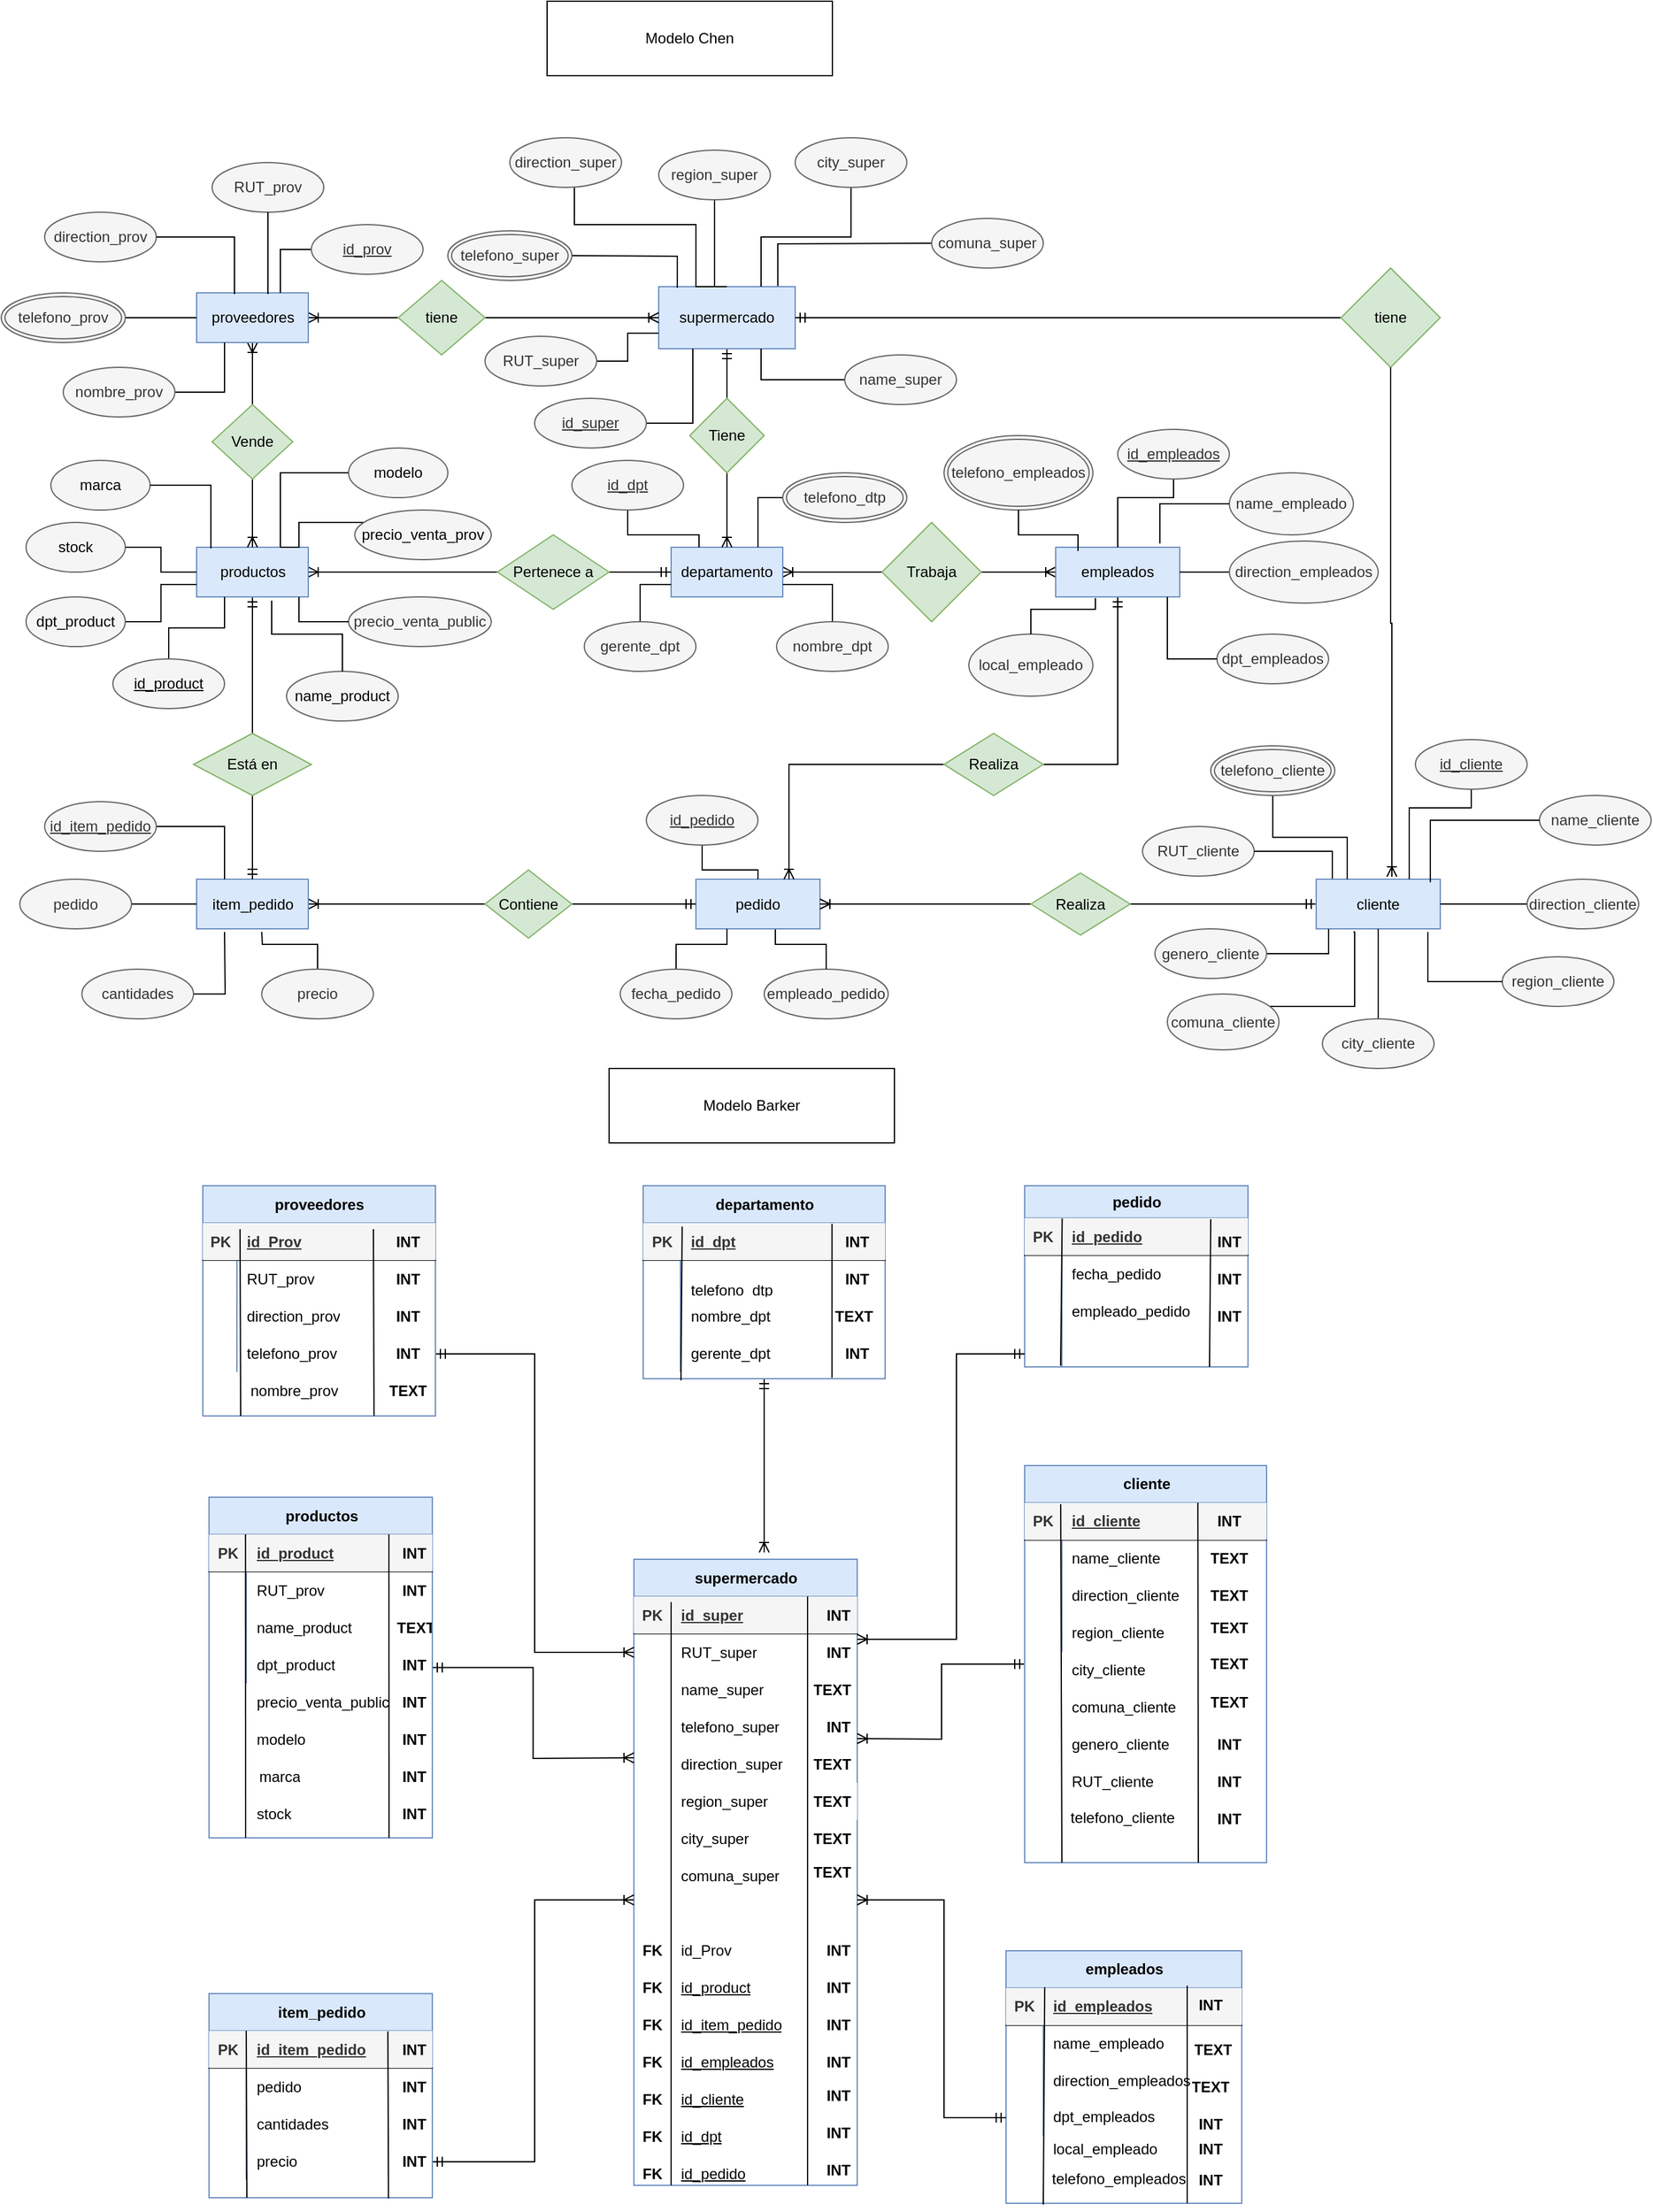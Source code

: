 <mxfile version="24.6.0" type="device">
  <diagram name="Página-1" id="rga_EOWg0aNkoYMGESI4">
    <mxGraphModel dx="2641" dy="2014" grid="1" gridSize="10" guides="1" tooltips="1" connect="1" arrows="1" fold="1" page="1" pageScale="1" pageWidth="827" pageHeight="1169" math="0" shadow="0">
      <root>
        <mxCell id="0" />
        <mxCell id="1" parent="0" />
        <mxCell id="YPRJRWyj9UfL6MXFMX_w-1" value="Modelo Chen" style="rounded=0;whiteSpace=wrap;html=1;" parent="1" vertex="1">
          <mxGeometry x="310" y="-100" width="230" height="60" as="geometry" />
        </mxCell>
        <mxCell id="YPRJRWyj9UfL6MXFMX_w-2" style="edgeStyle=orthogonalEdgeStyle;rounded=0;orthogonalLoop=1;jettySize=auto;html=1;entryX=0.5;entryY=0;entryDx=0;entryDy=0;endArrow=none;endFill=0;startArrow=ERoneToMany;startFill=0;" parent="1" source="YPRJRWyj9UfL6MXFMX_w-4" target="YPRJRWyj9UfL6MXFMX_w-22" edge="1">
          <mxGeometry relative="1" as="geometry" />
        </mxCell>
        <mxCell id="YPRJRWyj9UfL6MXFMX_w-3" style="edgeStyle=orthogonalEdgeStyle;rounded=0;orthogonalLoop=1;jettySize=auto;html=1;entryX=0;entryY=0.5;entryDx=0;entryDy=0;endArrow=none;endFill=0;startArrow=ERoneToMany;startFill=0;" parent="1" source="YPRJRWyj9UfL6MXFMX_w-4" target="YPRJRWyj9UfL6MXFMX_w-38" edge="1">
          <mxGeometry relative="1" as="geometry">
            <mxPoint x="110" y="150" as="targetPoint" />
            <Array as="points">
              <mxPoint x="73" y="155" />
            </Array>
          </mxGeometry>
        </mxCell>
        <mxCell id="YPRJRWyj9UfL6MXFMX_w-4" value="proveedores" style="rounded=0;whiteSpace=wrap;html=1;fillColor=#dae8fc;strokeColor=#6c8ebf;" parent="1" vertex="1">
          <mxGeometry x="27.5" y="135" width="90" height="40" as="geometry" />
        </mxCell>
        <mxCell id="YPRJRWyj9UfL6MXFMX_w-5" style="edgeStyle=orthogonalEdgeStyle;rounded=0;orthogonalLoop=1;jettySize=auto;html=1;entryX=0;entryY=0.5;entryDx=0;entryDy=0;endArrow=none;endFill=0;" parent="1" source="YPRJRWyj9UfL6MXFMX_w-8" target="YPRJRWyj9UfL6MXFMX_w-24" edge="1">
          <mxGeometry relative="1" as="geometry" />
        </mxCell>
        <mxCell id="YPRJRWyj9UfL6MXFMX_w-6" value="" style="edgeStyle=orthogonalEdgeStyle;rounded=0;orthogonalLoop=1;jettySize=auto;html=1;endArrow=none;endFill=0;startArrow=ERoneToMany;startFill=0;fillColor=#f5f5f5;strokeColor=#0F0F0F;" parent="1" source="YPRJRWyj9UfL6MXFMX_w-8" target="YPRJRWyj9UfL6MXFMX_w-24" edge="1">
          <mxGeometry relative="1" as="geometry" />
        </mxCell>
        <mxCell id="YPRJRWyj9UfL6MXFMX_w-7" style="edgeStyle=orthogonalEdgeStyle;rounded=0;orthogonalLoop=1;jettySize=auto;html=1;entryX=0.5;entryY=0;entryDx=0;entryDy=0;endArrow=none;endFill=0;startArrow=ERmandOne;startFill=0;" parent="1" source="YPRJRWyj9UfL6MXFMX_w-8" target="YPRJRWyj9UfL6MXFMX_w-31" edge="1">
          <mxGeometry relative="1" as="geometry" />
        </mxCell>
        <mxCell id="YPRJRWyj9UfL6MXFMX_w-8" value="productos" style="rounded=0;whiteSpace=wrap;html=1;fillColor=#dae8fc;strokeColor=#6c8ebf;" parent="1" vertex="1">
          <mxGeometry x="27.5" y="340" width="90" height="40" as="geometry" />
        </mxCell>
        <mxCell id="YPRJRWyj9UfL6MXFMX_w-9" style="edgeStyle=orthogonalEdgeStyle;rounded=0;orthogonalLoop=1;jettySize=auto;html=1;endArrow=none;endFill=0;startArrow=ERmandOne;startFill=0;" parent="1" source="YPRJRWyj9UfL6MXFMX_w-10" target="YPRJRWyj9UfL6MXFMX_w-26" edge="1">
          <mxGeometry relative="1" as="geometry" />
        </mxCell>
        <mxCell id="YPRJRWyj9UfL6MXFMX_w-10" value="supermercado" style="rounded=0;whiteSpace=wrap;html=1;fillColor=#dae8fc;strokeColor=#6c8ebf;" parent="1" vertex="1">
          <mxGeometry x="400" y="130" width="110" height="50" as="geometry" />
        </mxCell>
        <mxCell id="YPRJRWyj9UfL6MXFMX_w-11" style="edgeStyle=orthogonalEdgeStyle;rounded=0;orthogonalLoop=1;jettySize=auto;html=1;endArrow=none;endFill=0;startArrow=ERoneToMany;startFill=0;" parent="1" source="YPRJRWyj9UfL6MXFMX_w-13" target="YPRJRWyj9UfL6MXFMX_w-20" edge="1">
          <mxGeometry relative="1" as="geometry" />
        </mxCell>
        <mxCell id="YPRJRWyj9UfL6MXFMX_w-12" style="edgeStyle=orthogonalEdgeStyle;rounded=0;orthogonalLoop=1;jettySize=auto;html=1;entryX=1;entryY=0.5;entryDx=0;entryDy=0;endArrow=none;endFill=0;startArrow=ERmandOne;startFill=0;" parent="1" source="YPRJRWyj9UfL6MXFMX_w-13" target="YPRJRWyj9UfL6MXFMX_w-114" edge="1">
          <mxGeometry relative="1" as="geometry">
            <mxPoint x="770" y="530" as="targetPoint" />
            <Array as="points">
              <mxPoint x="770" y="515" />
            </Array>
          </mxGeometry>
        </mxCell>
        <mxCell id="YPRJRWyj9UfL6MXFMX_w-13" value="empleados" style="rounded=0;whiteSpace=wrap;html=1;fillColor=#dae8fc;strokeColor=#6c8ebf;" parent="1" vertex="1">
          <mxGeometry x="720" y="340" width="100" height="40" as="geometry" />
        </mxCell>
        <mxCell id="YPRJRWyj9UfL6MXFMX_w-14" style="edgeStyle=orthogonalEdgeStyle;rounded=0;orthogonalLoop=1;jettySize=auto;html=1;endArrow=none;endFill=0;startArrow=ERmandOne;startFill=0;" parent="1" source="YPRJRWyj9UfL6MXFMX_w-15" target="YPRJRWyj9UfL6MXFMX_w-29" edge="1">
          <mxGeometry relative="1" as="geometry" />
        </mxCell>
        <mxCell id="YPRJRWyj9UfL6MXFMX_w-15" value="cliente" style="rounded=0;whiteSpace=wrap;html=1;fillColor=#dae8fc;strokeColor=#6c8ebf;" parent="1" vertex="1">
          <mxGeometry x="930" y="607.5" width="100" height="40" as="geometry" />
        </mxCell>
        <mxCell id="YPRJRWyj9UfL6MXFMX_w-16" style="edgeStyle=orthogonalEdgeStyle;rounded=0;orthogonalLoop=1;jettySize=auto;html=1;entryX=0;entryY=0.5;entryDx=0;entryDy=0;endArrow=none;endFill=0;startArrow=ERoneToMany;startFill=0;" parent="1" source="YPRJRWyj9UfL6MXFMX_w-17" target="YPRJRWyj9UfL6MXFMX_w-20" edge="1">
          <mxGeometry relative="1" as="geometry" />
        </mxCell>
        <mxCell id="YPRJRWyj9UfL6MXFMX_w-17" value="departamento" style="rounded=0;whiteSpace=wrap;html=1;fillColor=#dae8fc;strokeColor=#6c8ebf;" parent="1" vertex="1">
          <mxGeometry x="410" y="340" width="90" height="40" as="geometry" />
        </mxCell>
        <mxCell id="YPRJRWyj9UfL6MXFMX_w-18" value="" style="edgeStyle=orthogonalEdgeStyle;rounded=0;orthogonalLoop=1;jettySize=auto;html=1;endArrow=none;endFill=0;startArrow=ERoneToMany;startFill=0;" parent="1" source="YPRJRWyj9UfL6MXFMX_w-19" target="YPRJRWyj9UfL6MXFMX_w-33" edge="1">
          <mxGeometry relative="1" as="geometry" />
        </mxCell>
        <mxCell id="YPRJRWyj9UfL6MXFMX_w-19" value="item_pedido" style="rounded=0;whiteSpace=wrap;html=1;fillColor=#dae8fc;strokeColor=#6c8ebf;" parent="1" vertex="1">
          <mxGeometry x="27.5" y="607.5" width="90" height="40" as="geometry" />
        </mxCell>
        <mxCell id="YPRJRWyj9UfL6MXFMX_w-20" value="Trabaja" style="rhombus;whiteSpace=wrap;html=1;fillColor=#d5e8d4;strokeColor=#82b366;" parent="1" vertex="1">
          <mxGeometry x="580" y="320" width="80" height="80" as="geometry" />
        </mxCell>
        <mxCell id="YPRJRWyj9UfL6MXFMX_w-21" style="edgeStyle=orthogonalEdgeStyle;rounded=0;orthogonalLoop=1;jettySize=auto;html=1;endArrow=ERoneToMany;endFill=0;" parent="1" source="YPRJRWyj9UfL6MXFMX_w-22" target="YPRJRWyj9UfL6MXFMX_w-8" edge="1">
          <mxGeometry relative="1" as="geometry" />
        </mxCell>
        <mxCell id="YPRJRWyj9UfL6MXFMX_w-22" value="Vende" style="rhombus;whiteSpace=wrap;html=1;fillColor=#d5e8d4;strokeColor=#82b366;" parent="1" vertex="1">
          <mxGeometry x="40" y="225" width="65" height="60" as="geometry" />
        </mxCell>
        <mxCell id="YPRJRWyj9UfL6MXFMX_w-23" style="edgeStyle=orthogonalEdgeStyle;rounded=0;orthogonalLoop=1;jettySize=auto;html=1;entryX=0;entryY=0.5;entryDx=0;entryDy=0;endArrow=ERmandOne;endFill=0;" parent="1" source="YPRJRWyj9UfL6MXFMX_w-24" target="YPRJRWyj9UfL6MXFMX_w-17" edge="1">
          <mxGeometry relative="1" as="geometry" />
        </mxCell>
        <mxCell id="YPRJRWyj9UfL6MXFMX_w-24" value="Pertenece a" style="rhombus;whiteSpace=wrap;html=1;fillColor=#d5e8d4;strokeColor=#82b366;" parent="1" vertex="1">
          <mxGeometry x="270" y="330" width="90" height="60" as="geometry" />
        </mxCell>
        <mxCell id="YPRJRWyj9UfL6MXFMX_w-25" value="" style="edgeStyle=orthogonalEdgeStyle;rounded=0;orthogonalLoop=1;jettySize=auto;html=1;endArrow=ERoneToMany;endFill=0;" parent="1" source="YPRJRWyj9UfL6MXFMX_w-26" target="YPRJRWyj9UfL6MXFMX_w-17" edge="1">
          <mxGeometry relative="1" as="geometry" />
        </mxCell>
        <mxCell id="YPRJRWyj9UfL6MXFMX_w-26" value="Tiene" style="rhombus;whiteSpace=wrap;html=1;fillColor=#d5e8d4;strokeColor=#82b366;" parent="1" vertex="1">
          <mxGeometry x="425" y="220" width="60" height="60" as="geometry" />
        </mxCell>
        <mxCell id="YPRJRWyj9UfL6MXFMX_w-27" value="pedido" style="rounded=0;whiteSpace=wrap;html=1;fillColor=#dae8fc;strokeColor=#6c8ebf;" parent="1" vertex="1">
          <mxGeometry x="430" y="607.5" width="100" height="40" as="geometry" />
        </mxCell>
        <mxCell id="YPRJRWyj9UfL6MXFMX_w-28" style="edgeStyle=orthogonalEdgeStyle;rounded=0;orthogonalLoop=1;jettySize=auto;html=1;entryX=1;entryY=0.5;entryDx=0;entryDy=0;endArrow=ERoneToMany;endFill=0;" parent="1" source="YPRJRWyj9UfL6MXFMX_w-29" target="YPRJRWyj9UfL6MXFMX_w-27" edge="1">
          <mxGeometry relative="1" as="geometry">
            <mxPoint x="520" y="460" as="targetPoint" />
          </mxGeometry>
        </mxCell>
        <mxCell id="YPRJRWyj9UfL6MXFMX_w-29" value="Realiza" style="rhombus;whiteSpace=wrap;html=1;fillColor=#d5e8d4;strokeColor=#82b366;" parent="1" vertex="1">
          <mxGeometry x="700" y="602.5" width="80" height="50" as="geometry" />
        </mxCell>
        <mxCell id="YPRJRWyj9UfL6MXFMX_w-30" style="edgeStyle=orthogonalEdgeStyle;rounded=0;orthogonalLoop=1;jettySize=auto;html=1;endArrow=ERmandOne;endFill=0;" parent="1" source="YPRJRWyj9UfL6MXFMX_w-31" target="YPRJRWyj9UfL6MXFMX_w-19" edge="1">
          <mxGeometry relative="1" as="geometry" />
        </mxCell>
        <mxCell id="YPRJRWyj9UfL6MXFMX_w-31" value="Está en" style="rhombus;whiteSpace=wrap;html=1;fillColor=#d5e8d4;strokeColor=#82b366;" parent="1" vertex="1">
          <mxGeometry x="25" y="490" width="95" height="50" as="geometry" />
        </mxCell>
        <mxCell id="YPRJRWyj9UfL6MXFMX_w-32" value="" style="edgeStyle=orthogonalEdgeStyle;rounded=0;orthogonalLoop=1;jettySize=auto;html=1;endArrow=ERmandOne;endFill=0;" parent="1" source="YPRJRWyj9UfL6MXFMX_w-33" target="YPRJRWyj9UfL6MXFMX_w-27" edge="1">
          <mxGeometry relative="1" as="geometry" />
        </mxCell>
        <mxCell id="YPRJRWyj9UfL6MXFMX_w-33" value="Contiene" style="rhombus;whiteSpace=wrap;html=1;fillColor=#d5e8d4;strokeColor=#82b366;" parent="1" vertex="1">
          <mxGeometry x="260" y="600" width="70" height="55" as="geometry" />
        </mxCell>
        <mxCell id="YPRJRWyj9UfL6MXFMX_w-34" style="edgeStyle=orthogonalEdgeStyle;rounded=0;orthogonalLoop=1;jettySize=auto;html=1;entryX=1;entryY=0.5;entryDx=0;entryDy=0;endArrow=ERmandOne;endFill=0;startArrow=none;startFill=0;" parent="1" source="YPRJRWyj9UfL6MXFMX_w-35" target="YPRJRWyj9UfL6MXFMX_w-10" edge="1">
          <mxGeometry relative="1" as="geometry" />
        </mxCell>
        <mxCell id="YPRJRWyj9UfL6MXFMX_w-35" value="tiene" style="rhombus;whiteSpace=wrap;html=1;fillColor=#d5e8d4;strokeColor=#82b366;" parent="1" vertex="1">
          <mxGeometry x="950" y="115" width="80" height="80" as="geometry" />
        </mxCell>
        <mxCell id="YPRJRWyj9UfL6MXFMX_w-36" style="edgeStyle=orthogonalEdgeStyle;rounded=0;orthogonalLoop=1;jettySize=auto;html=1;entryX=0.61;entryY=-0.05;entryDx=0;entryDy=0;entryPerimeter=0;endArrow=ERoneToMany;endFill=0;" parent="1" source="YPRJRWyj9UfL6MXFMX_w-35" target="YPRJRWyj9UfL6MXFMX_w-15" edge="1">
          <mxGeometry relative="1" as="geometry">
            <mxPoint x="790" y="460" as="targetPoint" />
          </mxGeometry>
        </mxCell>
        <mxCell id="YPRJRWyj9UfL6MXFMX_w-37" style="edgeStyle=orthogonalEdgeStyle;rounded=0;orthogonalLoop=1;jettySize=auto;html=1;entryX=0;entryY=0.5;entryDx=0;entryDy=0;endArrow=ERoneToMany;endFill=0;startArrow=none;startFill=0;" parent="1" source="YPRJRWyj9UfL6MXFMX_w-38" target="YPRJRWyj9UfL6MXFMX_w-10" edge="1">
          <mxGeometry relative="1" as="geometry" />
        </mxCell>
        <mxCell id="YPRJRWyj9UfL6MXFMX_w-38" value="tiene" style="rhombus;whiteSpace=wrap;html=1;fillColor=#d5e8d4;strokeColor=#82b366;" parent="1" vertex="1">
          <mxGeometry x="190" y="125" width="70" height="60" as="geometry" />
        </mxCell>
        <mxCell id="YPRJRWyj9UfL6MXFMX_w-39" style="edgeStyle=orthogonalEdgeStyle;rounded=0;orthogonalLoop=1;jettySize=auto;html=1;entryX=0.5;entryY=0;entryDx=0;entryDy=0;endArrow=none;endFill=0;" parent="1" source="YPRJRWyj9UfL6MXFMX_w-40" target="YPRJRWyj9UfL6MXFMX_w-10" edge="1">
          <mxGeometry relative="1" as="geometry">
            <Array as="points">
              <mxPoint x="332" y="80" />
              <mxPoint x="430" y="80" />
              <mxPoint x="430" y="130" />
            </Array>
          </mxGeometry>
        </mxCell>
        <mxCell id="YPRJRWyj9UfL6MXFMX_w-40" value="direction_super" style="ellipse;whiteSpace=wrap;html=1;fillColor=#f5f5f5;fontColor=#333333;strokeColor=#666666;" parent="1" vertex="1">
          <mxGeometry x="280" y="10" width="90" height="40" as="geometry" />
        </mxCell>
        <mxCell id="YPRJRWyj9UfL6MXFMX_w-41" style="edgeStyle=orthogonalEdgeStyle;rounded=0;orthogonalLoop=1;jettySize=auto;html=1;endArrow=none;endFill=0;" parent="1" source="YPRJRWyj9UfL6MXFMX_w-42" edge="1">
          <mxGeometry relative="1" as="geometry">
            <mxPoint x="445" y="130" as="targetPoint" />
          </mxGeometry>
        </mxCell>
        <mxCell id="YPRJRWyj9UfL6MXFMX_w-42" value="region_super" style="ellipse;whiteSpace=wrap;html=1;fillColor=#f5f5f5;fontColor=#333333;strokeColor=#666666;" parent="1" vertex="1">
          <mxGeometry x="400" y="20" width="90" height="40" as="geometry" />
        </mxCell>
        <mxCell id="YPRJRWyj9UfL6MXFMX_w-43" style="edgeStyle=orthogonalEdgeStyle;rounded=0;orthogonalLoop=1;jettySize=auto;html=1;entryX=0.75;entryY=1;entryDx=0;entryDy=0;endArrow=none;endFill=0;" parent="1" source="YPRJRWyj9UfL6MXFMX_w-44" target="YPRJRWyj9UfL6MXFMX_w-10" edge="1">
          <mxGeometry relative="1" as="geometry" />
        </mxCell>
        <mxCell id="YPRJRWyj9UfL6MXFMX_w-44" value="name_super" style="ellipse;whiteSpace=wrap;html=1;fillColor=#f5f5f5;fontColor=#333333;strokeColor=#666666;" parent="1" vertex="1">
          <mxGeometry x="550" y="185" width="90" height="40" as="geometry" />
        </mxCell>
        <mxCell id="YPRJRWyj9UfL6MXFMX_w-45" style="edgeStyle=orthogonalEdgeStyle;rounded=0;orthogonalLoop=1;jettySize=auto;html=1;entryX=0.75;entryY=0;entryDx=0;entryDy=0;endArrow=none;endFill=0;" parent="1" source="YPRJRWyj9UfL6MXFMX_w-46" target="YPRJRWyj9UfL6MXFMX_w-10" edge="1">
          <mxGeometry relative="1" as="geometry" />
        </mxCell>
        <mxCell id="YPRJRWyj9UfL6MXFMX_w-46" value="city_super" style="ellipse;whiteSpace=wrap;html=1;fillColor=#f5f5f5;fontColor=#333333;strokeColor=#666666;" parent="1" vertex="1">
          <mxGeometry x="510" y="10" width="90" height="40" as="geometry" />
        </mxCell>
        <mxCell id="YPRJRWyj9UfL6MXFMX_w-47" style="edgeStyle=orthogonalEdgeStyle;rounded=0;orthogonalLoop=1;jettySize=auto;html=1;entryX=0.25;entryY=1;entryDx=0;entryDy=0;endArrow=none;endFill=0;" parent="1" source="YPRJRWyj9UfL6MXFMX_w-48" target="YPRJRWyj9UfL6MXFMX_w-10" edge="1">
          <mxGeometry relative="1" as="geometry" />
        </mxCell>
        <mxCell id="YPRJRWyj9UfL6MXFMX_w-48" value="&lt;u&gt;id_super&lt;/u&gt;" style="ellipse;whiteSpace=wrap;html=1;fillColor=#f5f5f5;fontColor=#333333;strokeColor=#666666;" parent="1" vertex="1">
          <mxGeometry x="300" y="220" width="90" height="40" as="geometry" />
        </mxCell>
        <mxCell id="YPRJRWyj9UfL6MXFMX_w-49" style="edgeStyle=orthogonalEdgeStyle;rounded=0;orthogonalLoop=1;jettySize=auto;html=1;entryX=0.136;entryY=0.02;entryDx=0;entryDy=0;entryPerimeter=0;endArrow=none;endFill=0;" parent="1" target="YPRJRWyj9UfL6MXFMX_w-10" edge="1">
          <mxGeometry relative="1" as="geometry">
            <mxPoint x="330" y="105" as="sourcePoint" />
          </mxGeometry>
        </mxCell>
        <mxCell id="YPRJRWyj9UfL6MXFMX_w-50" style="edgeStyle=orthogonalEdgeStyle;rounded=0;orthogonalLoop=1;jettySize=auto;html=1;entryX=0.25;entryY=1;entryDx=0;entryDy=0;endArrow=none;endFill=0;" parent="1" source="YPRJRWyj9UfL6MXFMX_w-51" target="YPRJRWyj9UfL6MXFMX_w-8" edge="1">
          <mxGeometry relative="1" as="geometry" />
        </mxCell>
        <mxCell id="YPRJRWyj9UfL6MXFMX_w-51" value="&lt;u&gt;id_product&lt;/u&gt;" style="ellipse;whiteSpace=wrap;html=1;fillColor=#f5f5f5;strokeColor=#666666;" parent="1" vertex="1">
          <mxGeometry x="-40" y="430" width="90" height="40" as="geometry" />
        </mxCell>
        <mxCell id="YPRJRWyj9UfL6MXFMX_w-52" value="name_product" style="ellipse;whiteSpace=wrap;html=1;fillColor=#f5f5f5;strokeColor=#666666;" parent="1" vertex="1">
          <mxGeometry x="100" y="440" width="90" height="40" as="geometry" />
        </mxCell>
        <mxCell id="YPRJRWyj9UfL6MXFMX_w-53" value="precio_venta_public" style="ellipse;whiteSpace=wrap;html=1;fillColor=#f5f5f5;fontColor=#333333;strokeColor=#666666;" parent="1" vertex="1">
          <mxGeometry x="150" y="380" width="115" height="40" as="geometry" />
        </mxCell>
        <mxCell id="YPRJRWyj9UfL6MXFMX_w-54" style="edgeStyle=orthogonalEdgeStyle;rounded=0;orthogonalLoop=1;jettySize=auto;html=1;entryX=0.75;entryY=0;entryDx=0;entryDy=0;endArrow=none;endFill=0;" parent="1" source="YPRJRWyj9UfL6MXFMX_w-55" target="YPRJRWyj9UfL6MXFMX_w-8" edge="1">
          <mxGeometry relative="1" as="geometry">
            <Array as="points">
              <mxPoint x="110" y="320" />
              <mxPoint x="110" y="340" />
            </Array>
          </mxGeometry>
        </mxCell>
        <mxCell id="YPRJRWyj9UfL6MXFMX_w-55" value="precio_venta_prov" style="ellipse;whiteSpace=wrap;html=1;fillColor=#f5f5f5;strokeColor=#666666;" parent="1" vertex="1">
          <mxGeometry x="155" y="310" width="110" height="40" as="geometry" />
        </mxCell>
        <mxCell id="YPRJRWyj9UfL6MXFMX_w-56" value="marca" style="ellipse;whiteSpace=wrap;html=1;fillColor=#f5f5f5;strokeColor=#666666;" parent="1" vertex="1">
          <mxGeometry x="-90" y="270" width="80" height="40" as="geometry" />
        </mxCell>
        <mxCell id="YPRJRWyj9UfL6MXFMX_w-57" style="edgeStyle=orthogonalEdgeStyle;rounded=0;orthogonalLoop=1;jettySize=auto;html=1;entryX=0;entryY=0.75;entryDx=0;entryDy=0;endArrow=none;endFill=0;" parent="1" source="YPRJRWyj9UfL6MXFMX_w-58" target="YPRJRWyj9UfL6MXFMX_w-8" edge="1">
          <mxGeometry relative="1" as="geometry" />
        </mxCell>
        <mxCell id="YPRJRWyj9UfL6MXFMX_w-58" value="dpt_product" style="ellipse;whiteSpace=wrap;html=1;fillColor=#f5f5f5;strokeColor=#666666;" parent="1" vertex="1">
          <mxGeometry x="-110" y="380" width="80" height="40" as="geometry" />
        </mxCell>
        <mxCell id="YPRJRWyj9UfL6MXFMX_w-59" style="edgeStyle=orthogonalEdgeStyle;rounded=0;orthogonalLoop=1;jettySize=auto;html=1;entryX=0;entryY=0.5;entryDx=0;entryDy=0;endArrow=none;endFill=0;" parent="1" source="YPRJRWyj9UfL6MXFMX_w-60" target="YPRJRWyj9UfL6MXFMX_w-8" edge="1">
          <mxGeometry relative="1" as="geometry" />
        </mxCell>
        <mxCell id="YPRJRWyj9UfL6MXFMX_w-60" value="stock" style="ellipse;whiteSpace=wrap;html=1;fillColor=#f5f5f5;strokeColor=#666666;" parent="1" vertex="1">
          <mxGeometry x="-110" y="320" width="80" height="40" as="geometry" />
        </mxCell>
        <mxCell id="YPRJRWyj9UfL6MXFMX_w-61" style="edgeStyle=orthogonalEdgeStyle;rounded=0;orthogonalLoop=1;jettySize=auto;html=1;entryX=0.917;entryY=1;entryDx=0;entryDy=0;entryPerimeter=0;endArrow=none;endFill=0;" parent="1" source="YPRJRWyj9UfL6MXFMX_w-53" target="YPRJRWyj9UfL6MXFMX_w-8" edge="1">
          <mxGeometry relative="1" as="geometry" />
        </mxCell>
        <mxCell id="YPRJRWyj9UfL6MXFMX_w-62" style="edgeStyle=orthogonalEdgeStyle;rounded=0;orthogonalLoop=1;jettySize=auto;html=1;entryX=0.672;entryY=1.075;entryDx=0;entryDy=0;entryPerimeter=0;endArrow=none;endFill=0;" parent="1" source="YPRJRWyj9UfL6MXFMX_w-52" target="YPRJRWyj9UfL6MXFMX_w-8" edge="1">
          <mxGeometry relative="1" as="geometry" />
        </mxCell>
        <mxCell id="YPRJRWyj9UfL6MXFMX_w-63" style="edgeStyle=orthogonalEdgeStyle;rounded=0;orthogonalLoop=1;jettySize=auto;html=1;entryX=0.128;entryY=0.025;entryDx=0;entryDy=0;entryPerimeter=0;endArrow=none;endFill=0;" parent="1" source="YPRJRWyj9UfL6MXFMX_w-56" target="YPRJRWyj9UfL6MXFMX_w-8" edge="1">
          <mxGeometry relative="1" as="geometry" />
        </mxCell>
        <mxCell id="YPRJRWyj9UfL6MXFMX_w-64" style="edgeStyle=orthogonalEdgeStyle;rounded=0;orthogonalLoop=1;jettySize=auto;html=1;entryX=0.75;entryY=0;entryDx=0;entryDy=0;endArrow=none;endFill=0;" parent="1" source="YPRJRWyj9UfL6MXFMX_w-65" target="YPRJRWyj9UfL6MXFMX_w-4" edge="1">
          <mxGeometry relative="1" as="geometry" />
        </mxCell>
        <mxCell id="YPRJRWyj9UfL6MXFMX_w-65" value="&lt;u&gt;id_prov&lt;/u&gt;" style="ellipse;whiteSpace=wrap;html=1;fillColor=#f5f5f5;fontColor=#333333;strokeColor=#666666;" parent="1" vertex="1">
          <mxGeometry x="120" y="80" width="90" height="40" as="geometry" />
        </mxCell>
        <mxCell id="YPRJRWyj9UfL6MXFMX_w-66" value="RUT_prov" style="ellipse;whiteSpace=wrap;html=1;fillColor=#f5f5f5;fontColor=#333333;strokeColor=#666666;" parent="1" vertex="1">
          <mxGeometry x="40" y="30" width="90" height="40" as="geometry" />
        </mxCell>
        <mxCell id="YPRJRWyj9UfL6MXFMX_w-67" style="edgeStyle=orthogonalEdgeStyle;rounded=0;orthogonalLoop=1;jettySize=auto;html=1;entryX=0;entryY=0.75;entryDx=0;entryDy=0;endArrow=none;endFill=0;" parent="1" source="YPRJRWyj9UfL6MXFMX_w-68" target="YPRJRWyj9UfL6MXFMX_w-10" edge="1">
          <mxGeometry relative="1" as="geometry" />
        </mxCell>
        <mxCell id="YPRJRWyj9UfL6MXFMX_w-68" value="RUT_super" style="ellipse;whiteSpace=wrap;html=1;fillColor=#f5f5f5;fontColor=#333333;strokeColor=#666666;" parent="1" vertex="1">
          <mxGeometry x="260" y="170" width="90" height="40" as="geometry" />
        </mxCell>
        <mxCell id="YPRJRWyj9UfL6MXFMX_w-69" style="edgeStyle=orthogonalEdgeStyle;rounded=0;orthogonalLoop=1;jettySize=auto;html=1;entryX=0.639;entryY=0.025;entryDx=0;entryDy=0;entryPerimeter=0;endArrow=none;endFill=0;" parent="1" source="YPRJRWyj9UfL6MXFMX_w-66" target="YPRJRWyj9UfL6MXFMX_w-4" edge="1">
          <mxGeometry relative="1" as="geometry" />
        </mxCell>
        <mxCell id="YPRJRWyj9UfL6MXFMX_w-70" value="" style="edgeStyle=orthogonalEdgeStyle;rounded=0;orthogonalLoop=1;jettySize=auto;html=1;endArrow=none;endFill=0;" parent="1" source="YPRJRWyj9UfL6MXFMX_w-71" target="YPRJRWyj9UfL6MXFMX_w-4" edge="1">
          <mxGeometry relative="1" as="geometry" />
        </mxCell>
        <mxCell id="YPRJRWyj9UfL6MXFMX_w-71" value="telefono_prov" style="ellipse;shape=doubleEllipse;margin=3;whiteSpace=wrap;html=1;align=center;fillColor=#f5f5f5;fontColor=#333333;strokeColor=#666666;" parent="1" vertex="1">
          <mxGeometry x="-130" y="135" width="100" height="40" as="geometry" />
        </mxCell>
        <mxCell id="YPRJRWyj9UfL6MXFMX_w-72" style="edgeStyle=orthogonalEdgeStyle;rounded=0;orthogonalLoop=1;jettySize=auto;html=1;entryX=0.75;entryY=0;entryDx=0;entryDy=0;endArrow=none;endFill=0;" parent="1" source="YPRJRWyj9UfL6MXFMX_w-73" target="YPRJRWyj9UfL6MXFMX_w-8" edge="1">
          <mxGeometry relative="1" as="geometry" />
        </mxCell>
        <mxCell id="YPRJRWyj9UfL6MXFMX_w-73" value="modelo" style="ellipse;whiteSpace=wrap;html=1;fillColor=#f5f5f5;strokeColor=#666666;" parent="1" vertex="1">
          <mxGeometry x="150" y="260" width="80" height="40" as="geometry" />
        </mxCell>
        <mxCell id="YPRJRWyj9UfL6MXFMX_w-74" value="direction_prov" style="ellipse;whiteSpace=wrap;html=1;fillColor=#f5f5f5;fontColor=#333333;strokeColor=#666666;" parent="1" vertex="1">
          <mxGeometry x="-95" y="70" width="90" height="40" as="geometry" />
        </mxCell>
        <mxCell id="YPRJRWyj9UfL6MXFMX_w-75" style="edgeStyle=orthogonalEdgeStyle;rounded=0;orthogonalLoop=1;jettySize=auto;html=1;entryX=0.339;entryY=0.025;entryDx=0;entryDy=0;entryPerimeter=0;endArrow=none;endFill=0;" parent="1" source="YPRJRWyj9UfL6MXFMX_w-74" target="YPRJRWyj9UfL6MXFMX_w-4" edge="1">
          <mxGeometry relative="1" as="geometry" />
        </mxCell>
        <mxCell id="YPRJRWyj9UfL6MXFMX_w-76" value="telefono_super" style="ellipse;shape=doubleEllipse;margin=3;whiteSpace=wrap;html=1;align=center;fillColor=#f5f5f5;fontColor=#333333;strokeColor=#666666;" parent="1" vertex="1">
          <mxGeometry x="230" y="85" width="100" height="40" as="geometry" />
        </mxCell>
        <mxCell id="YPRJRWyj9UfL6MXFMX_w-77" style="edgeStyle=orthogonalEdgeStyle;rounded=0;orthogonalLoop=1;jettySize=auto;html=1;entryX=0.25;entryY=1;entryDx=0;entryDy=0;endArrow=none;endFill=0;" parent="1" source="YPRJRWyj9UfL6MXFMX_w-78" target="YPRJRWyj9UfL6MXFMX_w-4" edge="1">
          <mxGeometry relative="1" as="geometry">
            <mxPoint x="50" y="180" as="targetPoint" />
          </mxGeometry>
        </mxCell>
        <mxCell id="YPRJRWyj9UfL6MXFMX_w-78" value="nombre_prov" style="ellipse;whiteSpace=wrap;html=1;fillColor=#f5f5f5;fontColor=#333333;strokeColor=#666666;" parent="1" vertex="1">
          <mxGeometry x="-80" y="195" width="90" height="40" as="geometry" />
        </mxCell>
        <mxCell id="YPRJRWyj9UfL6MXFMX_w-79" style="edgeStyle=orthogonalEdgeStyle;rounded=0;orthogonalLoop=1;jettySize=auto;html=1;entryX=0.25;entryY=0;entryDx=0;entryDy=0;endArrow=none;endFill=0;" parent="1" source="YPRJRWyj9UfL6MXFMX_w-80" target="YPRJRWyj9UfL6MXFMX_w-19" edge="1">
          <mxGeometry relative="1" as="geometry" />
        </mxCell>
        <mxCell id="YPRJRWyj9UfL6MXFMX_w-80" value="&lt;u&gt;id_item_pedido&lt;/u&gt;" style="ellipse;whiteSpace=wrap;html=1;fillColor=#f5f5f5;fontColor=#333333;strokeColor=#666666;" parent="1" vertex="1">
          <mxGeometry x="-95" y="545" width="90" height="40" as="geometry" />
        </mxCell>
        <mxCell id="YPRJRWyj9UfL6MXFMX_w-81" style="edgeStyle=orthogonalEdgeStyle;rounded=0;orthogonalLoop=1;jettySize=auto;html=1;entryX=0;entryY=0.5;entryDx=0;entryDy=0;endArrow=none;endFill=0;" parent="1" source="YPRJRWyj9UfL6MXFMX_w-82" target="YPRJRWyj9UfL6MXFMX_w-19" edge="1">
          <mxGeometry relative="1" as="geometry" />
        </mxCell>
        <mxCell id="YPRJRWyj9UfL6MXFMX_w-82" value="pedido" style="ellipse;whiteSpace=wrap;html=1;fillColor=#f5f5f5;fontColor=#333333;strokeColor=#666666;" parent="1" vertex="1">
          <mxGeometry x="-115" y="607.5" width="90" height="40" as="geometry" />
        </mxCell>
        <mxCell id="YPRJRWyj9UfL6MXFMX_w-83" style="edgeStyle=orthogonalEdgeStyle;rounded=0;orthogonalLoop=1;jettySize=auto;html=1;endArrow=none;endFill=0;" parent="1" source="YPRJRWyj9UfL6MXFMX_w-84" edge="1">
          <mxGeometry relative="1" as="geometry">
            <mxPoint x="50" y="650" as="targetPoint" />
          </mxGeometry>
        </mxCell>
        <mxCell id="YPRJRWyj9UfL6MXFMX_w-84" value="cantidades" style="ellipse;whiteSpace=wrap;html=1;fillColor=#f5f5f5;fontColor=#333333;strokeColor=#666666;" parent="1" vertex="1">
          <mxGeometry x="-65" y="680" width="90" height="40" as="geometry" />
        </mxCell>
        <mxCell id="YPRJRWyj9UfL6MXFMX_w-85" style="edgeStyle=orthogonalEdgeStyle;rounded=0;orthogonalLoop=1;jettySize=auto;html=1;endArrow=none;endFill=0;" parent="1" source="YPRJRWyj9UfL6MXFMX_w-86" edge="1">
          <mxGeometry relative="1" as="geometry">
            <mxPoint x="80" y="650" as="targetPoint" />
          </mxGeometry>
        </mxCell>
        <mxCell id="YPRJRWyj9UfL6MXFMX_w-86" value="precio" style="ellipse;whiteSpace=wrap;html=1;fillColor=#f5f5f5;fontColor=#333333;strokeColor=#666666;" parent="1" vertex="1">
          <mxGeometry x="80" y="680" width="90" height="40" as="geometry" />
        </mxCell>
        <mxCell id="YPRJRWyj9UfL6MXFMX_w-87" style="edgeStyle=orthogonalEdgeStyle;rounded=0;orthogonalLoop=1;jettySize=auto;html=1;entryX=0.25;entryY=0;entryDx=0;entryDy=0;endArrow=none;endFill=0;" parent="1" source="YPRJRWyj9UfL6MXFMX_w-88" target="YPRJRWyj9UfL6MXFMX_w-17" edge="1">
          <mxGeometry relative="1" as="geometry" />
        </mxCell>
        <mxCell id="YPRJRWyj9UfL6MXFMX_w-88" value="&lt;u&gt;id_dpt&lt;/u&gt;" style="ellipse;whiteSpace=wrap;html=1;fillColor=#f5f5f5;fontColor=#333333;strokeColor=#666666;" parent="1" vertex="1">
          <mxGeometry x="330" y="270" width="90" height="40" as="geometry" />
        </mxCell>
        <mxCell id="YPRJRWyj9UfL6MXFMX_w-89" style="edgeStyle=orthogonalEdgeStyle;rounded=0;orthogonalLoop=1;jettySize=auto;html=1;entryX=1;entryY=0.75;entryDx=0;entryDy=0;endArrow=none;endFill=0;" parent="1" source="YPRJRWyj9UfL6MXFMX_w-90" target="YPRJRWyj9UfL6MXFMX_w-17" edge="1">
          <mxGeometry relative="1" as="geometry" />
        </mxCell>
        <mxCell id="YPRJRWyj9UfL6MXFMX_w-90" value="nombre_dpt" style="ellipse;whiteSpace=wrap;html=1;fillColor=#f5f5f5;fontColor=#333333;strokeColor=#666666;" parent="1" vertex="1">
          <mxGeometry x="495" y="400" width="90" height="40" as="geometry" />
        </mxCell>
        <mxCell id="YPRJRWyj9UfL6MXFMX_w-91" style="edgeStyle=orthogonalEdgeStyle;rounded=0;orthogonalLoop=1;jettySize=auto;html=1;entryX=0;entryY=0.75;entryDx=0;entryDy=0;endArrow=none;endFill=0;" parent="1" source="YPRJRWyj9UfL6MXFMX_w-92" target="YPRJRWyj9UfL6MXFMX_w-17" edge="1">
          <mxGeometry relative="1" as="geometry" />
        </mxCell>
        <mxCell id="YPRJRWyj9UfL6MXFMX_w-92" value="gerente_dpt" style="ellipse;whiteSpace=wrap;html=1;fillColor=#f5f5f5;fontColor=#333333;strokeColor=#666666;" parent="1" vertex="1">
          <mxGeometry x="340" y="400" width="90" height="40" as="geometry" />
        </mxCell>
        <mxCell id="YPRJRWyj9UfL6MXFMX_w-93" style="edgeStyle=orthogonalEdgeStyle;rounded=0;orthogonalLoop=1;jettySize=auto;html=1;endArrow=none;endFill=0;" parent="1" source="YPRJRWyj9UfL6MXFMX_w-94" edge="1">
          <mxGeometry relative="1" as="geometry">
            <mxPoint x="480" y="330" as="targetPoint" />
          </mxGeometry>
        </mxCell>
        <mxCell id="YPRJRWyj9UfL6MXFMX_w-94" value="telefono_dtp" style="ellipse;shape=doubleEllipse;margin=3;whiteSpace=wrap;html=1;align=center;fillColor=#f5f5f5;fontColor=#333333;strokeColor=#666666;" parent="1" vertex="1">
          <mxGeometry x="500" y="280" width="100" height="40" as="geometry" />
        </mxCell>
        <mxCell id="YPRJRWyj9UfL6MXFMX_w-95" style="edgeStyle=orthogonalEdgeStyle;rounded=0;orthogonalLoop=1;jettySize=auto;html=1;endArrow=none;endFill=0;" parent="1" source="YPRJRWyj9UfL6MXFMX_w-96" target="YPRJRWyj9UfL6MXFMX_w-13" edge="1">
          <mxGeometry relative="1" as="geometry">
            <Array as="points">
              <mxPoint x="815" y="300" />
              <mxPoint x="770" y="300" />
            </Array>
          </mxGeometry>
        </mxCell>
        <mxCell id="YPRJRWyj9UfL6MXFMX_w-96" value="&lt;u&gt;id_empleados&lt;/u&gt;" style="ellipse;whiteSpace=wrap;html=1;fillColor=#f5f5f5;fontColor=#333333;strokeColor=#666666;" parent="1" vertex="1">
          <mxGeometry x="770" y="245" width="90" height="40" as="geometry" />
        </mxCell>
        <mxCell id="YPRJRWyj9UfL6MXFMX_w-97" value="name_empleado" style="ellipse;whiteSpace=wrap;html=1;fillColor=#f5f5f5;fontColor=#333333;strokeColor=#666666;" parent="1" vertex="1">
          <mxGeometry x="860" y="280" width="100" height="50" as="geometry" />
        </mxCell>
        <mxCell id="YPRJRWyj9UfL6MXFMX_w-98" style="edgeStyle=orthogonalEdgeStyle;rounded=0;orthogonalLoop=1;jettySize=auto;html=1;entryX=1;entryY=0.5;entryDx=0;entryDy=0;endArrow=none;endFill=0;" parent="1" source="YPRJRWyj9UfL6MXFMX_w-99" target="YPRJRWyj9UfL6MXFMX_w-13" edge="1">
          <mxGeometry relative="1" as="geometry" />
        </mxCell>
        <mxCell id="YPRJRWyj9UfL6MXFMX_w-99" value="direction_empleados" style="ellipse;whiteSpace=wrap;html=1;fillColor=#f5f5f5;fontColor=#333333;strokeColor=#666666;" parent="1" vertex="1">
          <mxGeometry x="860" y="335" width="120" height="50" as="geometry" />
        </mxCell>
        <mxCell id="YPRJRWyj9UfL6MXFMX_w-100" value="dpt_empleados" style="ellipse;whiteSpace=wrap;html=1;fillColor=#f5f5f5;fontColor=#333333;strokeColor=#666666;" parent="1" vertex="1">
          <mxGeometry x="850" y="410" width="90" height="40" as="geometry" />
        </mxCell>
        <mxCell id="YPRJRWyj9UfL6MXFMX_w-101" value="telefono_empleados" style="ellipse;shape=doubleEllipse;margin=3;whiteSpace=wrap;html=1;align=center;fillColor=#f5f5f5;fontColor=#333333;strokeColor=#666666;" parent="1" vertex="1">
          <mxGeometry x="630" y="250" width="120" height="60" as="geometry" />
        </mxCell>
        <mxCell id="YPRJRWyj9UfL6MXFMX_w-102" style="edgeStyle=orthogonalEdgeStyle;rounded=0;orthogonalLoop=1;jettySize=auto;html=1;entryX=0.18;entryY=0.075;entryDx=0;entryDy=0;entryPerimeter=0;endArrow=none;endFill=0;" parent="1" source="YPRJRWyj9UfL6MXFMX_w-101" target="YPRJRWyj9UfL6MXFMX_w-13" edge="1">
          <mxGeometry relative="1" as="geometry" />
        </mxCell>
        <mxCell id="YPRJRWyj9UfL6MXFMX_w-103" style="edgeStyle=orthogonalEdgeStyle;rounded=0;orthogonalLoop=1;jettySize=auto;html=1;endArrow=none;endFill=0;entryX=0.84;entryY=-0.075;entryDx=0;entryDy=0;entryPerimeter=0;" parent="1" source="YPRJRWyj9UfL6MXFMX_w-97" target="YPRJRWyj9UfL6MXFMX_w-13" edge="1">
          <mxGeometry relative="1" as="geometry">
            <mxPoint x="807" y="330" as="targetPoint" />
          </mxGeometry>
        </mxCell>
        <mxCell id="YPRJRWyj9UfL6MXFMX_w-104" style="edgeStyle=orthogonalEdgeStyle;rounded=0;orthogonalLoop=1;jettySize=auto;html=1;entryX=0.9;entryY=1;entryDx=0;entryDy=0;entryPerimeter=0;endArrow=none;endFill=0;" parent="1" source="YPRJRWyj9UfL6MXFMX_w-100" target="YPRJRWyj9UfL6MXFMX_w-13" edge="1">
          <mxGeometry relative="1" as="geometry" />
        </mxCell>
        <mxCell id="YPRJRWyj9UfL6MXFMX_w-105" value="local_empleado" style="ellipse;whiteSpace=wrap;html=1;fillColor=#f5f5f5;fontColor=#333333;strokeColor=#666666;" parent="1" vertex="1">
          <mxGeometry x="650" y="410" width="100" height="50" as="geometry" />
        </mxCell>
        <mxCell id="YPRJRWyj9UfL6MXFMX_w-106" style="edgeStyle=orthogonalEdgeStyle;rounded=0;orthogonalLoop=1;jettySize=auto;html=1;entryX=0.32;entryY=1.025;entryDx=0;entryDy=0;entryPerimeter=0;endArrow=none;endFill=0;" parent="1" source="YPRJRWyj9UfL6MXFMX_w-105" target="YPRJRWyj9UfL6MXFMX_w-13" edge="1">
          <mxGeometry relative="1" as="geometry" />
        </mxCell>
        <mxCell id="YPRJRWyj9UfL6MXFMX_w-107" style="edgeStyle=orthogonalEdgeStyle;rounded=0;orthogonalLoop=1;jettySize=auto;html=1;entryX=0.5;entryY=0;entryDx=0;entryDy=0;endArrow=none;endFill=0;" parent="1" source="YPRJRWyj9UfL6MXFMX_w-108" target="YPRJRWyj9UfL6MXFMX_w-27" edge="1">
          <mxGeometry relative="1" as="geometry" />
        </mxCell>
        <mxCell id="YPRJRWyj9UfL6MXFMX_w-108" value="&lt;u&gt;id_pedido&lt;/u&gt;" style="ellipse;whiteSpace=wrap;html=1;fillColor=#f5f5f5;fontColor=#333333;strokeColor=#666666;" parent="1" vertex="1">
          <mxGeometry x="390" y="540" width="90" height="40" as="geometry" />
        </mxCell>
        <mxCell id="YPRJRWyj9UfL6MXFMX_w-109" style="edgeStyle=orthogonalEdgeStyle;rounded=0;orthogonalLoop=1;jettySize=auto;html=1;entryX=0.25;entryY=1;entryDx=0;entryDy=0;endArrow=none;endFill=0;" parent="1" source="YPRJRWyj9UfL6MXFMX_w-110" target="YPRJRWyj9UfL6MXFMX_w-27" edge="1">
          <mxGeometry relative="1" as="geometry" />
        </mxCell>
        <mxCell id="YPRJRWyj9UfL6MXFMX_w-110" value="fecha_pedido" style="ellipse;whiteSpace=wrap;html=1;fillColor=#f5f5f5;fontColor=#333333;strokeColor=#666666;" parent="1" vertex="1">
          <mxGeometry x="369" y="680" width="90" height="40" as="geometry" />
        </mxCell>
        <mxCell id="YPRJRWyj9UfL6MXFMX_w-111" value="empleado_pedido" style="ellipse;whiteSpace=wrap;html=1;fillColor=#f5f5f5;fontColor=#333333;strokeColor=#666666;" parent="1" vertex="1">
          <mxGeometry x="485" y="680" width="100" height="40" as="geometry" />
        </mxCell>
        <mxCell id="YPRJRWyj9UfL6MXFMX_w-112" style="edgeStyle=orthogonalEdgeStyle;rounded=0;orthogonalLoop=1;jettySize=auto;html=1;entryX=0.64;entryY=1.013;entryDx=0;entryDy=0;entryPerimeter=0;endArrow=none;endFill=0;" parent="1" source="YPRJRWyj9UfL6MXFMX_w-111" target="YPRJRWyj9UfL6MXFMX_w-27" edge="1">
          <mxGeometry relative="1" as="geometry" />
        </mxCell>
        <mxCell id="YPRJRWyj9UfL6MXFMX_w-113" style="edgeStyle=orthogonalEdgeStyle;rounded=0;orthogonalLoop=1;jettySize=auto;html=1;entryX=0.75;entryY=0;entryDx=0;entryDy=0;endArrow=ERoneToMany;endFill=0;" parent="1" source="YPRJRWyj9UfL6MXFMX_w-114" target="YPRJRWyj9UfL6MXFMX_w-27" edge="1">
          <mxGeometry relative="1" as="geometry" />
        </mxCell>
        <mxCell id="YPRJRWyj9UfL6MXFMX_w-114" value="Realiza" style="rhombus;whiteSpace=wrap;html=1;fillColor=#d5e8d4;strokeColor=#82b366;" parent="1" vertex="1">
          <mxGeometry x="630" y="490" width="80" height="50" as="geometry" />
        </mxCell>
        <mxCell id="YPRJRWyj9UfL6MXFMX_w-115" style="edgeStyle=orthogonalEdgeStyle;rounded=0;orthogonalLoop=1;jettySize=auto;html=1;entryX=0.75;entryY=0;entryDx=0;entryDy=0;endArrow=none;endFill=0;" parent="1" source="YPRJRWyj9UfL6MXFMX_w-116" target="YPRJRWyj9UfL6MXFMX_w-15" edge="1">
          <mxGeometry relative="1" as="geometry">
            <Array as="points">
              <mxPoint x="1055" y="550" />
              <mxPoint x="1005" y="550" />
            </Array>
          </mxGeometry>
        </mxCell>
        <mxCell id="YPRJRWyj9UfL6MXFMX_w-116" value="&lt;u&gt;id_cliente&lt;/u&gt;" style="ellipse;whiteSpace=wrap;html=1;fillColor=#f5f5f5;fontColor=#333333;strokeColor=#666666;" parent="1" vertex="1">
          <mxGeometry x="1010" y="495" width="90" height="40" as="geometry" />
        </mxCell>
        <mxCell id="YPRJRWyj9UfL6MXFMX_w-117" style="edgeStyle=orthogonalEdgeStyle;rounded=0;orthogonalLoop=1;jettySize=auto;html=1;entryX=1;entryY=0.5;entryDx=0;entryDy=0;endArrow=none;endFill=0;" parent="1" source="YPRJRWyj9UfL6MXFMX_w-118" target="YPRJRWyj9UfL6MXFMX_w-15" edge="1">
          <mxGeometry relative="1" as="geometry" />
        </mxCell>
        <mxCell id="YPRJRWyj9UfL6MXFMX_w-118" value="direction_cliente" style="ellipse;whiteSpace=wrap;html=1;fillColor=#f5f5f5;fontColor=#333333;strokeColor=#666666;" parent="1" vertex="1">
          <mxGeometry x="1100" y="607.5" width="90" height="40" as="geometry" />
        </mxCell>
        <mxCell id="YPRJRWyj9UfL6MXFMX_w-119" value="region_cliente" style="ellipse;whiteSpace=wrap;html=1;fillColor=#f5f5f5;fontColor=#333333;strokeColor=#666666;" parent="1" vertex="1">
          <mxGeometry x="1080" y="670" width="90" height="40" as="geometry" />
        </mxCell>
        <mxCell id="YPRJRWyj9UfL6MXFMX_w-120" value="name_cliente" style="ellipse;whiteSpace=wrap;html=1;fillColor=#f5f5f5;fontColor=#333333;strokeColor=#666666;" parent="1" vertex="1">
          <mxGeometry x="1110" y="540" width="90" height="40" as="geometry" />
        </mxCell>
        <mxCell id="YPRJRWyj9UfL6MXFMX_w-121" value="" style="edgeStyle=orthogonalEdgeStyle;rounded=0;orthogonalLoop=1;jettySize=auto;html=1;endArrow=none;endFill=0;" parent="1" source="YPRJRWyj9UfL6MXFMX_w-122" target="YPRJRWyj9UfL6MXFMX_w-15" edge="1">
          <mxGeometry relative="1" as="geometry" />
        </mxCell>
        <mxCell id="YPRJRWyj9UfL6MXFMX_w-122" value="city_cliente" style="ellipse;whiteSpace=wrap;html=1;fillColor=#f5f5f5;fontColor=#333333;strokeColor=#666666;" parent="1" vertex="1">
          <mxGeometry x="935" y="720" width="90" height="40" as="geometry" />
        </mxCell>
        <mxCell id="YPRJRWyj9UfL6MXFMX_w-123" style="edgeStyle=orthogonalEdgeStyle;rounded=0;orthogonalLoop=1;jettySize=auto;html=1;endArrow=none;endFill=0;" parent="1" source="YPRJRWyj9UfL6MXFMX_w-124" edge="1">
          <mxGeometry relative="1" as="geometry">
            <mxPoint x="960" y="650" as="targetPoint" />
            <Array as="points">
              <mxPoint x="961" y="710" />
              <mxPoint x="961" y="650" />
            </Array>
          </mxGeometry>
        </mxCell>
        <mxCell id="YPRJRWyj9UfL6MXFMX_w-124" value="comuna_cliente" style="ellipse;whiteSpace=wrap;html=1;fillColor=#f5f5f5;fontColor=#333333;strokeColor=#666666;" parent="1" vertex="1">
          <mxGeometry x="810" y="700" width="90" height="45" as="geometry" />
        </mxCell>
        <mxCell id="YPRJRWyj9UfL6MXFMX_w-125" value="RUT_cliente" style="ellipse;whiteSpace=wrap;html=1;fillColor=#f5f5f5;fontColor=#333333;strokeColor=#666666;" parent="1" vertex="1">
          <mxGeometry x="790" y="565" width="90" height="40" as="geometry" />
        </mxCell>
        <mxCell id="YPRJRWyj9UfL6MXFMX_w-126" style="edgeStyle=orthogonalEdgeStyle;rounded=0;orthogonalLoop=1;jettySize=auto;html=1;entryX=0.25;entryY=0;entryDx=0;entryDy=0;endArrow=none;endFill=0;" parent="1" source="YPRJRWyj9UfL6MXFMX_w-127" target="YPRJRWyj9UfL6MXFMX_w-15" edge="1">
          <mxGeometry relative="1" as="geometry" />
        </mxCell>
        <mxCell id="YPRJRWyj9UfL6MXFMX_w-127" value="telefono_cliente" style="ellipse;shape=doubleEllipse;margin=3;whiteSpace=wrap;html=1;align=center;fillColor=#f5f5f5;fontColor=#333333;strokeColor=#666666;" parent="1" vertex="1">
          <mxGeometry x="845" y="500" width="100" height="40" as="geometry" />
        </mxCell>
        <mxCell id="YPRJRWyj9UfL6MXFMX_w-128" style="edgeStyle=orthogonalEdgeStyle;rounded=0;orthogonalLoop=1;jettySize=auto;html=1;entryX=0.13;entryY=-0.012;entryDx=0;entryDy=0;entryPerimeter=0;endArrow=none;endFill=0;" parent="1" source="YPRJRWyj9UfL6MXFMX_w-125" target="YPRJRWyj9UfL6MXFMX_w-15" edge="1">
          <mxGeometry relative="1" as="geometry" />
        </mxCell>
        <mxCell id="YPRJRWyj9UfL6MXFMX_w-129" style="edgeStyle=orthogonalEdgeStyle;rounded=0;orthogonalLoop=1;jettySize=auto;html=1;entryX=0.92;entryY=0.063;entryDx=0;entryDy=0;entryPerimeter=0;endArrow=none;endFill=0;" parent="1" source="YPRJRWyj9UfL6MXFMX_w-120" target="YPRJRWyj9UfL6MXFMX_w-15" edge="1">
          <mxGeometry relative="1" as="geometry" />
        </mxCell>
        <mxCell id="YPRJRWyj9UfL6MXFMX_w-130" style="edgeStyle=orthogonalEdgeStyle;rounded=0;orthogonalLoop=1;jettySize=auto;html=1;entryX=0.9;entryY=1.063;entryDx=0;entryDy=0;entryPerimeter=0;endArrow=none;endFill=0;" parent="1" source="YPRJRWyj9UfL6MXFMX_w-119" target="YPRJRWyj9UfL6MXFMX_w-15" edge="1">
          <mxGeometry relative="1" as="geometry" />
        </mxCell>
        <mxCell id="YPRJRWyj9UfL6MXFMX_w-131" style="edgeStyle=orthogonalEdgeStyle;rounded=0;orthogonalLoop=1;jettySize=auto;html=1;entryX=0.873;entryY=-0.009;entryDx=0;entryDy=0;entryPerimeter=0;endArrow=none;endFill=0;" parent="1" target="YPRJRWyj9UfL6MXFMX_w-10" edge="1">
          <mxGeometry relative="1" as="geometry">
            <mxPoint x="620" y="95.0" as="sourcePoint" />
          </mxGeometry>
        </mxCell>
        <mxCell id="YPRJRWyj9UfL6MXFMX_w-132" value="comuna_super" style="ellipse;whiteSpace=wrap;html=1;fillColor=#f5f5f5;fontColor=#333333;strokeColor=#666666;" parent="1" vertex="1">
          <mxGeometry x="620" y="75" width="90" height="40" as="geometry" />
        </mxCell>
        <mxCell id="YPRJRWyj9UfL6MXFMX_w-133" value="Modelo Barker" style="rounded=0;whiteSpace=wrap;html=1;" parent="1" vertex="1">
          <mxGeometry x="360" y="760" width="230" height="60" as="geometry" />
        </mxCell>
        <mxCell id="YPRJRWyj9UfL6MXFMX_w-134" value="supermercado" style="shape=table;startSize=30;container=1;collapsible=1;childLayout=tableLayout;fixedRows=1;rowLines=0;fontStyle=1;align=center;resizeLast=1;html=1;fillColor=#dae8fc;strokeColor=#6c8ebf;" parent="1" vertex="1">
          <mxGeometry x="380" y="1155.5" width="180" height="504.5" as="geometry" />
        </mxCell>
        <mxCell id="YPRJRWyj9UfL6MXFMX_w-135" value="" style="shape=tableRow;horizontal=0;startSize=0;swimlaneHead=0;swimlaneBody=0;fillColor=none;collapsible=0;dropTarget=0;points=[[0,0.5],[1,0.5]];portConstraint=eastwest;top=0;left=0;right=0;bottom=1;" parent="YPRJRWyj9UfL6MXFMX_w-134" vertex="1">
          <mxGeometry y="30" width="180" height="30" as="geometry" />
        </mxCell>
        <mxCell id="YPRJRWyj9UfL6MXFMX_w-136" value="PK" style="shape=partialRectangle;connectable=0;fillColor=#f5f5f5;top=0;left=0;bottom=0;right=0;fontStyle=1;overflow=hidden;whiteSpace=wrap;html=1;fontColor=#333333;strokeColor=#666666;" parent="YPRJRWyj9UfL6MXFMX_w-135" vertex="1">
          <mxGeometry width="30" height="30" as="geometry">
            <mxRectangle width="30" height="30" as="alternateBounds" />
          </mxGeometry>
        </mxCell>
        <mxCell id="YPRJRWyj9UfL6MXFMX_w-137" value="id_super " style="shape=partialRectangle;connectable=0;fillColor=#f5f5f5;top=0;left=0;bottom=0;right=0;align=left;spacingLeft=6;fontStyle=5;overflow=hidden;whiteSpace=wrap;html=1;fontColor=#333333;strokeColor=#666666;" parent="YPRJRWyj9UfL6MXFMX_w-135" vertex="1">
          <mxGeometry x="30" width="150" height="30" as="geometry">
            <mxRectangle width="150" height="30" as="alternateBounds" />
          </mxGeometry>
        </mxCell>
        <mxCell id="YPRJRWyj9UfL6MXFMX_w-138" value="" style="shape=tableRow;horizontal=0;startSize=0;swimlaneHead=0;swimlaneBody=0;fillColor=none;collapsible=0;dropTarget=0;points=[[0,0.5],[1,0.5]];portConstraint=eastwest;top=0;left=0;right=0;bottom=0;" parent="YPRJRWyj9UfL6MXFMX_w-134" vertex="1">
          <mxGeometry y="60" width="180" height="30" as="geometry" />
        </mxCell>
        <mxCell id="YPRJRWyj9UfL6MXFMX_w-139" value="" style="shape=partialRectangle;connectable=0;fillColor=none;top=0;left=0;bottom=0;right=0;editable=1;overflow=hidden;whiteSpace=wrap;html=1;" parent="YPRJRWyj9UfL6MXFMX_w-138" vertex="1">
          <mxGeometry width="30" height="30" as="geometry">
            <mxRectangle width="30" height="30" as="alternateBounds" />
          </mxGeometry>
        </mxCell>
        <mxCell id="YPRJRWyj9UfL6MXFMX_w-140" value="RUT_super" style="shape=partialRectangle;connectable=0;fillColor=none;top=0;left=0;bottom=0;right=0;align=left;spacingLeft=6;overflow=hidden;whiteSpace=wrap;html=1;" parent="YPRJRWyj9UfL6MXFMX_w-138" vertex="1">
          <mxGeometry x="30" width="150" height="30" as="geometry">
            <mxRectangle width="150" height="30" as="alternateBounds" />
          </mxGeometry>
        </mxCell>
        <mxCell id="YPRJRWyj9UfL6MXFMX_w-141" value="" style="shape=tableRow;horizontal=0;startSize=0;swimlaneHead=0;swimlaneBody=0;fillColor=none;collapsible=0;dropTarget=0;points=[[0,0.5],[1,0.5]];portConstraint=eastwest;top=0;left=0;right=0;bottom=0;" parent="YPRJRWyj9UfL6MXFMX_w-134" vertex="1">
          <mxGeometry y="90" width="180" height="30" as="geometry" />
        </mxCell>
        <mxCell id="YPRJRWyj9UfL6MXFMX_w-142" value="" style="shape=partialRectangle;connectable=0;fillColor=none;top=0;left=0;bottom=0;right=0;editable=1;overflow=hidden;whiteSpace=wrap;html=1;" parent="YPRJRWyj9UfL6MXFMX_w-141" vertex="1">
          <mxGeometry width="30" height="30" as="geometry">
            <mxRectangle width="30" height="30" as="alternateBounds" />
          </mxGeometry>
        </mxCell>
        <mxCell id="YPRJRWyj9UfL6MXFMX_w-143" value="name_super" style="shape=partialRectangle;connectable=0;fillColor=none;top=0;left=0;bottom=0;right=0;align=left;spacingLeft=6;overflow=hidden;whiteSpace=wrap;html=1;" parent="YPRJRWyj9UfL6MXFMX_w-141" vertex="1">
          <mxGeometry x="30" width="150" height="30" as="geometry">
            <mxRectangle width="150" height="30" as="alternateBounds" />
          </mxGeometry>
        </mxCell>
        <mxCell id="YPRJRWyj9UfL6MXFMX_w-144" value="" style="shape=tableRow;horizontal=0;startSize=0;swimlaneHead=0;swimlaneBody=0;fillColor=none;collapsible=0;dropTarget=0;points=[[0,0.5],[1,0.5]];portConstraint=eastwest;top=0;left=0;right=0;bottom=0;" parent="YPRJRWyj9UfL6MXFMX_w-134" vertex="1">
          <mxGeometry y="120" width="180" height="30" as="geometry" />
        </mxCell>
        <mxCell id="YPRJRWyj9UfL6MXFMX_w-145" value="" style="shape=partialRectangle;connectable=0;fillColor=none;top=0;left=0;bottom=0;right=0;editable=1;overflow=hidden;whiteSpace=wrap;html=1;" parent="YPRJRWyj9UfL6MXFMX_w-144" vertex="1">
          <mxGeometry width="30" height="30" as="geometry">
            <mxRectangle width="30" height="30" as="alternateBounds" />
          </mxGeometry>
        </mxCell>
        <mxCell id="YPRJRWyj9UfL6MXFMX_w-146" value="telefono_super" style="shape=partialRectangle;connectable=0;fillColor=none;top=0;left=0;bottom=0;right=0;align=left;spacingLeft=6;overflow=hidden;whiteSpace=wrap;html=1;" parent="YPRJRWyj9UfL6MXFMX_w-144" vertex="1">
          <mxGeometry x="30" width="150" height="30" as="geometry">
            <mxRectangle width="150" height="30" as="alternateBounds" />
          </mxGeometry>
        </mxCell>
        <mxCell id="YPRJRWyj9UfL6MXFMX_w-147" value="" style="edgeStyle=orthogonalEdgeStyle;rounded=0;orthogonalLoop=1;jettySize=auto;html=1;endArrow=none;endFill=0;" parent="1" source="YPRJRWyj9UfL6MXFMX_w-148" target="YPRJRWyj9UfL6MXFMX_w-15" edge="1">
          <mxGeometry relative="1" as="geometry">
            <Array as="points">
              <mxPoint x="940" y="668" />
            </Array>
          </mxGeometry>
        </mxCell>
        <mxCell id="YPRJRWyj9UfL6MXFMX_w-148" value="genero_cliente" style="ellipse;whiteSpace=wrap;html=1;fillColor=#f5f5f5;fontColor=#333333;strokeColor=#666666;" parent="1" vertex="1">
          <mxGeometry x="800" y="647.5" width="90" height="40" as="geometry" />
        </mxCell>
        <mxCell id="YPRJRWyj9UfL6MXFMX_w-149" value="INT" style="shape=partialRectangle;connectable=0;fillColor=none;top=0;left=0;bottom=0;right=0;fontStyle=1;overflow=hidden;whiteSpace=wrap;html=1;" parent="1" vertex="1">
          <mxGeometry x="530" y="1185.5" width="30" height="30" as="geometry">
            <mxRectangle width="30" height="30" as="alternateBounds" />
          </mxGeometry>
        </mxCell>
        <mxCell id="YPRJRWyj9UfL6MXFMX_w-150" value="INT" style="shape=partialRectangle;connectable=0;fillColor=none;top=0;left=0;bottom=0;right=0;fontStyle=1;overflow=hidden;whiteSpace=wrap;html=1;" parent="1" vertex="1">
          <mxGeometry x="530" y="1215.5" width="30" height="30" as="geometry">
            <mxRectangle width="30" height="30" as="alternateBounds" />
          </mxGeometry>
        </mxCell>
        <mxCell id="YPRJRWyj9UfL6MXFMX_w-151" value="TEXT" style="shape=partialRectangle;connectable=0;fillColor=none;top=0;left=0;bottom=0;right=0;fontStyle=1;overflow=hidden;whiteSpace=wrap;html=1;" parent="1" vertex="1">
          <mxGeometry x="520" y="1245.5" width="40" height="30" as="geometry">
            <mxRectangle width="30" height="30" as="alternateBounds" />
          </mxGeometry>
        </mxCell>
        <mxCell id="YPRJRWyj9UfL6MXFMX_w-152" value="direction_super" style="shape=partialRectangle;connectable=0;fillColor=none;top=0;left=0;bottom=0;right=0;align=left;spacingLeft=6;overflow=hidden;whiteSpace=wrap;html=1;" parent="1" vertex="1">
          <mxGeometry x="410" y="1305.5" width="150" height="30" as="geometry">
            <mxRectangle width="150" height="30" as="alternateBounds" />
          </mxGeometry>
        </mxCell>
        <mxCell id="YPRJRWyj9UfL6MXFMX_w-153" value="region_super" style="shape=partialRectangle;connectable=0;top=0;left=0;bottom=0;right=0;align=left;spacingLeft=6;overflow=hidden;whiteSpace=wrap;html=1;" parent="1" vertex="1">
          <mxGeometry x="410" y="1335.5" width="150" height="30" as="geometry">
            <mxRectangle width="150" height="30" as="alternateBounds" />
          </mxGeometry>
        </mxCell>
        <mxCell id="YPRJRWyj9UfL6MXFMX_w-154" value="city_super" style="shape=partialRectangle;connectable=0;fillColor=none;top=0;left=0;bottom=0;right=0;align=left;spacingLeft=6;overflow=hidden;whiteSpace=wrap;html=1;" parent="1" vertex="1">
          <mxGeometry x="410" y="1365.5" width="150" height="30" as="geometry">
            <mxRectangle width="150" height="30" as="alternateBounds" />
          </mxGeometry>
        </mxCell>
        <mxCell id="YPRJRWyj9UfL6MXFMX_w-155" value="comuna_super" style="shape=partialRectangle;connectable=0;fillColor=none;top=0;left=0;bottom=0;right=0;align=left;spacingLeft=6;overflow=hidden;whiteSpace=wrap;html=1;" parent="1" vertex="1">
          <mxGeometry x="410" y="1395.5" width="150" height="30" as="geometry">
            <mxRectangle width="150" height="30" as="alternateBounds" />
          </mxGeometry>
        </mxCell>
        <mxCell id="YPRJRWyj9UfL6MXFMX_w-156" value="&lt;u&gt;id_item_pedido&lt;/u&gt;" style="shape=partialRectangle;connectable=0;fillColor=none;top=0;left=0;bottom=0;right=0;align=left;spacingLeft=6;overflow=hidden;whiteSpace=wrap;html=1;" parent="1" vertex="1">
          <mxGeometry x="410" y="1515.5" width="150" height="30" as="geometry">
            <mxRectangle width="150" height="30" as="alternateBounds" />
          </mxGeometry>
        </mxCell>
        <mxCell id="YPRJRWyj9UfL6MXFMX_w-157" value="id_Prov " style="shape=partialRectangle;connectable=0;fillColor=none;top=0;left=0;bottom=0;right=0;align=left;spacingLeft=6;overflow=hidden;whiteSpace=wrap;html=1;" parent="1" vertex="1">
          <mxGeometry x="410" y="1455.5" width="150" height="30" as="geometry">
            <mxRectangle width="150" height="30" as="alternateBounds" />
          </mxGeometry>
        </mxCell>
        <mxCell id="YPRJRWyj9UfL6MXFMX_w-158" value="&lt;u&gt;id_product&lt;/u&gt;" style="shape=partialRectangle;connectable=0;fillColor=none;top=0;left=0;bottom=0;right=0;align=left;spacingLeft=6;overflow=hidden;whiteSpace=wrap;html=1;" parent="1" vertex="1">
          <mxGeometry x="410" y="1485.5" width="150" height="30" as="geometry">
            <mxRectangle width="150" height="30" as="alternateBounds" />
          </mxGeometry>
        </mxCell>
        <mxCell id="YPRJRWyj9UfL6MXFMX_w-159" value="&lt;u&gt;id_empleados&lt;/u&gt;" style="shape=partialRectangle;connectable=0;fillColor=none;top=0;left=0;bottom=0;right=0;align=left;spacingLeft=6;overflow=hidden;whiteSpace=wrap;html=1;" parent="1" vertex="1">
          <mxGeometry x="410" y="1545.5" width="150" height="30" as="geometry">
            <mxRectangle width="150" height="30" as="alternateBounds" />
          </mxGeometry>
        </mxCell>
        <mxCell id="YPRJRWyj9UfL6MXFMX_w-160" value="&lt;u&gt;id_cliente&lt;/u&gt;" style="shape=partialRectangle;connectable=0;fillColor=none;top=0;left=0;bottom=0;right=0;align=left;spacingLeft=6;overflow=hidden;whiteSpace=wrap;html=1;" parent="1" vertex="1">
          <mxGeometry x="410" y="1575.5" width="150" height="30" as="geometry">
            <mxRectangle width="150" height="30" as="alternateBounds" />
          </mxGeometry>
        </mxCell>
        <mxCell id="YPRJRWyj9UfL6MXFMX_w-161" value="&lt;u&gt;id_dpt&lt;/u&gt;" style="shape=partialRectangle;connectable=0;fillColor=none;top=0;left=0;bottom=0;right=0;align=left;spacingLeft=6;overflow=hidden;whiteSpace=wrap;html=1;" parent="1" vertex="1">
          <mxGeometry x="410" y="1605.5" width="150" height="30" as="geometry">
            <mxRectangle width="150" height="30" as="alternateBounds" />
          </mxGeometry>
        </mxCell>
        <mxCell id="YPRJRWyj9UfL6MXFMX_w-162" value="&lt;u&gt;id_pedido&lt;/u&gt;" style="shape=partialRectangle;connectable=0;fillColor=none;top=0;left=0;bottom=0;right=0;align=left;spacingLeft=6;overflow=hidden;whiteSpace=wrap;html=1;" parent="1" vertex="1">
          <mxGeometry x="410" y="1635.5" width="150" height="30" as="geometry">
            <mxRectangle width="150" height="30" as="alternateBounds" />
          </mxGeometry>
        </mxCell>
        <mxCell id="YPRJRWyj9UfL6MXFMX_w-163" value="INT" style="shape=partialRectangle;connectable=0;fillColor=none;top=0;left=0;bottom=0;right=0;fontStyle=1;overflow=hidden;whiteSpace=wrap;html=1;" parent="1" vertex="1">
          <mxGeometry x="530" y="1275.5" width="30" height="30" as="geometry">
            <mxRectangle width="30" height="30" as="alternateBounds" />
          </mxGeometry>
        </mxCell>
        <mxCell id="YPRJRWyj9UfL6MXFMX_w-168" value="" style="endArrow=none;html=1;rounded=0;" parent="1" edge="1">
          <mxGeometry width="50" height="50" relative="1" as="geometry">
            <mxPoint x="410" y="1660" as="sourcePoint" />
            <mxPoint x="410" y="1190" as="targetPoint" />
          </mxGeometry>
        </mxCell>
        <mxCell id="Efv-xoLhRQSSkdxeiwo4-1" style="edgeStyle=orthogonalEdgeStyle;rounded=0;orthogonalLoop=1;jettySize=auto;html=1;entryX=0;entryY=0.5;entryDx=0;entryDy=0;startArrow=ERmandOne;startFill=0;endArrow=ERoneToMany;endFill=0;" edge="1" parent="1" source="YPRJRWyj9UfL6MXFMX_w-169" target="YPRJRWyj9UfL6MXFMX_w-138">
          <mxGeometry relative="1" as="geometry">
            <Array as="points">
              <mxPoint x="300" y="990" />
              <mxPoint x="300" y="1231" />
            </Array>
          </mxGeometry>
        </mxCell>
        <mxCell id="YPRJRWyj9UfL6MXFMX_w-169" value="proveedores" style="shape=table;startSize=30;container=1;collapsible=1;childLayout=tableLayout;fixedRows=1;rowLines=0;fontStyle=1;align=center;resizeLast=1;html=1;fillColor=#dae8fc;strokeColor=#6c8ebf;" parent="1" vertex="1">
          <mxGeometry x="32.5" y="854.5" width="187.5" height="185.5" as="geometry" />
        </mxCell>
        <mxCell id="YPRJRWyj9UfL6MXFMX_w-170" value="" style="shape=tableRow;horizontal=0;startSize=0;swimlaneHead=0;swimlaneBody=0;fillColor=none;collapsible=0;dropTarget=0;points=[[0,0.5],[1,0.5]];portConstraint=eastwest;top=0;left=0;right=0;bottom=1;" parent="YPRJRWyj9UfL6MXFMX_w-169" vertex="1">
          <mxGeometry y="30" width="187.5" height="30" as="geometry" />
        </mxCell>
        <mxCell id="YPRJRWyj9UfL6MXFMX_w-171" value="PK" style="shape=partialRectangle;connectable=0;fillColor=#f5f5f5;top=0;left=0;bottom=0;right=0;fontStyle=1;overflow=hidden;whiteSpace=wrap;html=1;fontColor=#333333;strokeColor=#666666;" parent="YPRJRWyj9UfL6MXFMX_w-170" vertex="1">
          <mxGeometry width="27.5" height="30" as="geometry">
            <mxRectangle width="27.5" height="30" as="alternateBounds" />
          </mxGeometry>
        </mxCell>
        <mxCell id="YPRJRWyj9UfL6MXFMX_w-172" value="id_Prov " style="shape=partialRectangle;connectable=0;fillColor=#f5f5f5;top=0;left=0;bottom=0;right=0;align=left;spacingLeft=6;fontStyle=5;overflow=hidden;whiteSpace=wrap;html=1;fontColor=#333333;strokeColor=#666666;" parent="YPRJRWyj9UfL6MXFMX_w-170" vertex="1">
          <mxGeometry x="27.5" width="160" height="30" as="geometry">
            <mxRectangle width="160" height="30" as="alternateBounds" />
          </mxGeometry>
        </mxCell>
        <mxCell id="YPRJRWyj9UfL6MXFMX_w-173" value="" style="shape=tableRow;horizontal=0;startSize=0;swimlaneHead=0;swimlaneBody=0;fillColor=none;collapsible=0;dropTarget=0;points=[[0,0.5],[1,0.5]];portConstraint=eastwest;top=0;left=0;right=0;bottom=0;" parent="YPRJRWyj9UfL6MXFMX_w-169" vertex="1">
          <mxGeometry y="60" width="187.5" height="30" as="geometry" />
        </mxCell>
        <mxCell id="YPRJRWyj9UfL6MXFMX_w-174" value="" style="shape=partialRectangle;connectable=0;fillColor=none;top=0;left=0;bottom=0;right=0;editable=1;overflow=hidden;whiteSpace=wrap;html=1;" parent="YPRJRWyj9UfL6MXFMX_w-173" vertex="1">
          <mxGeometry width="27.5" height="30" as="geometry">
            <mxRectangle width="27.5" height="30" as="alternateBounds" />
          </mxGeometry>
        </mxCell>
        <mxCell id="YPRJRWyj9UfL6MXFMX_w-175" value="RUT_prov" style="shape=partialRectangle;connectable=0;fillColor=none;top=0;left=0;bottom=0;right=0;align=left;spacingLeft=6;overflow=hidden;whiteSpace=wrap;html=1;" parent="YPRJRWyj9UfL6MXFMX_w-173" vertex="1">
          <mxGeometry x="27.5" width="160" height="30" as="geometry">
            <mxRectangle width="160" height="30" as="alternateBounds" />
          </mxGeometry>
        </mxCell>
        <mxCell id="YPRJRWyj9UfL6MXFMX_w-176" value="" style="shape=tableRow;horizontal=0;startSize=0;swimlaneHead=0;swimlaneBody=0;fillColor=none;collapsible=0;dropTarget=0;points=[[0,0.5],[1,0.5]];portConstraint=eastwest;top=0;left=0;right=0;bottom=0;" parent="YPRJRWyj9UfL6MXFMX_w-169" vertex="1">
          <mxGeometry y="90" width="187.5" height="30" as="geometry" />
        </mxCell>
        <mxCell id="YPRJRWyj9UfL6MXFMX_w-177" value="" style="shape=partialRectangle;connectable=0;fillColor=none;top=0;left=0;bottom=0;right=0;editable=1;overflow=hidden;whiteSpace=wrap;html=1;" parent="YPRJRWyj9UfL6MXFMX_w-176" vertex="1">
          <mxGeometry width="27.5" height="30" as="geometry">
            <mxRectangle width="27.5" height="30" as="alternateBounds" />
          </mxGeometry>
        </mxCell>
        <mxCell id="YPRJRWyj9UfL6MXFMX_w-178" value="direction_prov" style="shape=partialRectangle;connectable=0;fillColor=none;top=0;left=0;bottom=0;right=0;align=left;spacingLeft=6;overflow=hidden;whiteSpace=wrap;html=1;" parent="YPRJRWyj9UfL6MXFMX_w-176" vertex="1">
          <mxGeometry x="27.5" width="160" height="30" as="geometry">
            <mxRectangle width="160" height="30" as="alternateBounds" />
          </mxGeometry>
        </mxCell>
        <mxCell id="YPRJRWyj9UfL6MXFMX_w-179" value="" style="shape=tableRow;horizontal=0;startSize=0;swimlaneHead=0;swimlaneBody=0;fillColor=none;collapsible=0;dropTarget=0;points=[[0,0.5],[1,0.5]];portConstraint=eastwest;top=0;left=0;right=0;bottom=0;" parent="YPRJRWyj9UfL6MXFMX_w-169" vertex="1">
          <mxGeometry y="120" width="187.5" height="30" as="geometry" />
        </mxCell>
        <mxCell id="YPRJRWyj9UfL6MXFMX_w-180" value="" style="shape=partialRectangle;connectable=0;fillColor=none;top=0;left=0;bottom=0;right=0;editable=1;overflow=hidden;whiteSpace=wrap;html=1;" parent="YPRJRWyj9UfL6MXFMX_w-179" vertex="1">
          <mxGeometry width="27.5" height="30" as="geometry">
            <mxRectangle width="27.5" height="30" as="alternateBounds" />
          </mxGeometry>
        </mxCell>
        <mxCell id="YPRJRWyj9UfL6MXFMX_w-181" value="telefono_prov" style="shape=partialRectangle;connectable=0;fillColor=none;top=0;left=0;bottom=0;right=0;align=left;spacingLeft=6;overflow=hidden;whiteSpace=wrap;html=1;" parent="YPRJRWyj9UfL6MXFMX_w-179" vertex="1">
          <mxGeometry x="27.5" width="160" height="30" as="geometry">
            <mxRectangle width="160" height="30" as="alternateBounds" />
          </mxGeometry>
        </mxCell>
        <mxCell id="YPRJRWyj9UfL6MXFMX_w-182" value="INT" style="shape=partialRectangle;connectable=0;fillColor=none;top=0;left=0;bottom=0;right=0;fontStyle=1;overflow=hidden;whiteSpace=wrap;html=1;" parent="1" vertex="1">
          <mxGeometry x="182.5" y="884.5" width="30" height="30" as="geometry">
            <mxRectangle width="30" height="30" as="alternateBounds" />
          </mxGeometry>
        </mxCell>
        <mxCell id="YPRJRWyj9UfL6MXFMX_w-183" value="INT" style="shape=partialRectangle;connectable=0;fillColor=none;top=0;left=0;bottom=0;right=0;fontStyle=1;overflow=hidden;whiteSpace=wrap;html=1;" parent="1" vertex="1">
          <mxGeometry x="182.5" y="914.5" width="30" height="30" as="geometry">
            <mxRectangle width="30" height="30" as="alternateBounds" />
          </mxGeometry>
        </mxCell>
        <mxCell id="YPRJRWyj9UfL6MXFMX_w-184" value="INT" style="shape=partialRectangle;connectable=0;fillColor=none;top=0;left=0;bottom=0;right=0;fontStyle=1;overflow=hidden;whiteSpace=wrap;html=1;" parent="1" vertex="1">
          <mxGeometry x="182.5" y="944.5" width="30" height="30" as="geometry">
            <mxRectangle width="30" height="30" as="alternateBounds" />
          </mxGeometry>
        </mxCell>
        <mxCell id="YPRJRWyj9UfL6MXFMX_w-185" value="nombre_prov" style="shape=partialRectangle;connectable=0;fillColor=none;top=0;left=0;bottom=0;right=0;align=left;spacingLeft=6;overflow=hidden;whiteSpace=wrap;html=1;" parent="1" vertex="1">
          <mxGeometry x="62.5" y="1004.5" width="150" height="30" as="geometry">
            <mxRectangle width="150" height="30" as="alternateBounds" />
          </mxGeometry>
        </mxCell>
        <mxCell id="YPRJRWyj9UfL6MXFMX_w-186" value="INT" style="shape=partialRectangle;connectable=0;fillColor=none;top=0;left=0;bottom=0;right=0;fontStyle=1;overflow=hidden;whiteSpace=wrap;html=1;" parent="1" vertex="1">
          <mxGeometry x="182.5" y="974.5" width="30" height="30" as="geometry">
            <mxRectangle width="30" height="30" as="alternateBounds" />
          </mxGeometry>
        </mxCell>
        <mxCell id="YPRJRWyj9UfL6MXFMX_w-187" value="TEXT" style="shape=partialRectangle;connectable=0;fillColor=none;top=0;left=0;bottom=0;right=0;fontStyle=1;overflow=hidden;whiteSpace=wrap;html=1;" parent="1" vertex="1">
          <mxGeometry x="178.75" y="1004.5" width="37.5" height="30" as="geometry">
            <mxRectangle width="30" height="30" as="alternateBounds" />
          </mxGeometry>
        </mxCell>
        <mxCell id="YPRJRWyj9UfL6MXFMX_w-188" value="" style="endArrow=none;html=1;rounded=0;" parent="1" edge="1">
          <mxGeometry width="50" height="50" relative="1" as="geometry">
            <mxPoint x="63" y="1040" as="sourcePoint" />
            <mxPoint x="62.5" y="889.5" as="targetPoint" />
          </mxGeometry>
        </mxCell>
        <mxCell id="Efv-xoLhRQSSkdxeiwo4-6" style="edgeStyle=orthogonalEdgeStyle;rounded=0;orthogonalLoop=1;jettySize=auto;html=1;startArrow=ERmandOne;startFill=0;endArrow=ERoneToMany;endFill=0;" edge="1" parent="1" source="YPRJRWyj9UfL6MXFMX_w-189">
          <mxGeometry relative="1" as="geometry">
            <mxPoint x="380" y="1315.5" as="targetPoint" />
          </mxGeometry>
        </mxCell>
        <mxCell id="YPRJRWyj9UfL6MXFMX_w-189" value="productos" style="shape=table;startSize=30;container=1;collapsible=1;childLayout=tableLayout;fixedRows=1;rowLines=0;fontStyle=1;align=center;resizeLast=1;html=1;fillColor=#dae8fc;strokeColor=#6c8ebf;" parent="1" vertex="1">
          <mxGeometry x="37.5" y="1105.5" width="180" height="274.5" as="geometry" />
        </mxCell>
        <mxCell id="YPRJRWyj9UfL6MXFMX_w-190" value="" style="shape=tableRow;horizontal=0;startSize=0;swimlaneHead=0;swimlaneBody=0;fillColor=none;collapsible=0;dropTarget=0;points=[[0,0.5],[1,0.5]];portConstraint=eastwest;top=0;left=0;right=0;bottom=1;" parent="YPRJRWyj9UfL6MXFMX_w-189" vertex="1">
          <mxGeometry y="30" width="180" height="30" as="geometry" />
        </mxCell>
        <mxCell id="YPRJRWyj9UfL6MXFMX_w-191" value="PK" style="shape=partialRectangle;connectable=0;fillColor=#f5f5f5;top=0;left=0;bottom=0;right=0;fontStyle=1;overflow=hidden;whiteSpace=wrap;html=1;fontColor=#333333;strokeColor=#666666;" parent="YPRJRWyj9UfL6MXFMX_w-190" vertex="1">
          <mxGeometry width="30" height="30" as="geometry">
            <mxRectangle width="30" height="30" as="alternateBounds" />
          </mxGeometry>
        </mxCell>
        <mxCell id="YPRJRWyj9UfL6MXFMX_w-192" value="&lt;u&gt;id_product&lt;/u&gt;" style="shape=partialRectangle;connectable=0;fillColor=#f5f5f5;top=0;left=0;bottom=0;right=0;align=left;spacingLeft=6;fontStyle=5;overflow=hidden;whiteSpace=wrap;html=1;fontColor=#333333;strokeColor=#666666;" parent="YPRJRWyj9UfL6MXFMX_w-190" vertex="1">
          <mxGeometry x="30" width="150" height="30" as="geometry">
            <mxRectangle width="150" height="30" as="alternateBounds" />
          </mxGeometry>
        </mxCell>
        <mxCell id="YPRJRWyj9UfL6MXFMX_w-193" value="" style="shape=tableRow;horizontal=0;startSize=0;swimlaneHead=0;swimlaneBody=0;fillColor=none;collapsible=0;dropTarget=0;points=[[0,0.5],[1,0.5]];portConstraint=eastwest;top=0;left=0;right=0;bottom=0;" parent="YPRJRWyj9UfL6MXFMX_w-189" vertex="1">
          <mxGeometry y="60" width="180" height="30" as="geometry" />
        </mxCell>
        <mxCell id="YPRJRWyj9UfL6MXFMX_w-194" value="" style="shape=partialRectangle;connectable=0;fillColor=none;top=0;left=0;bottom=0;right=0;editable=1;overflow=hidden;whiteSpace=wrap;html=1;" parent="YPRJRWyj9UfL6MXFMX_w-193" vertex="1">
          <mxGeometry width="30" height="30" as="geometry">
            <mxRectangle width="30" height="30" as="alternateBounds" />
          </mxGeometry>
        </mxCell>
        <mxCell id="YPRJRWyj9UfL6MXFMX_w-195" value="RUT_prov" style="shape=partialRectangle;connectable=0;fillColor=none;top=0;left=0;bottom=0;right=0;align=left;spacingLeft=6;overflow=hidden;whiteSpace=wrap;html=1;" parent="YPRJRWyj9UfL6MXFMX_w-193" vertex="1">
          <mxGeometry x="30" width="150" height="30" as="geometry">
            <mxRectangle width="150" height="30" as="alternateBounds" />
          </mxGeometry>
        </mxCell>
        <mxCell id="YPRJRWyj9UfL6MXFMX_w-196" value="" style="shape=tableRow;horizontal=0;startSize=0;swimlaneHead=0;swimlaneBody=0;fillColor=none;collapsible=0;dropTarget=0;points=[[0,0.5],[1,0.5]];portConstraint=eastwest;top=0;left=0;right=0;bottom=0;" parent="YPRJRWyj9UfL6MXFMX_w-189" vertex="1">
          <mxGeometry y="90" width="180" height="30" as="geometry" />
        </mxCell>
        <mxCell id="YPRJRWyj9UfL6MXFMX_w-197" value="" style="shape=partialRectangle;connectable=0;fillColor=none;top=0;left=0;bottom=0;right=0;editable=1;overflow=hidden;whiteSpace=wrap;html=1;" parent="YPRJRWyj9UfL6MXFMX_w-196" vertex="1">
          <mxGeometry width="30" height="30" as="geometry">
            <mxRectangle width="30" height="30" as="alternateBounds" />
          </mxGeometry>
        </mxCell>
        <mxCell id="YPRJRWyj9UfL6MXFMX_w-198" value="name_product" style="shape=partialRectangle;connectable=0;fillColor=none;top=0;left=0;bottom=0;right=0;align=left;spacingLeft=6;overflow=hidden;whiteSpace=wrap;html=1;" parent="YPRJRWyj9UfL6MXFMX_w-196" vertex="1">
          <mxGeometry x="30" width="150" height="30" as="geometry">
            <mxRectangle width="150" height="30" as="alternateBounds" />
          </mxGeometry>
        </mxCell>
        <mxCell id="YPRJRWyj9UfL6MXFMX_w-199" value="" style="shape=tableRow;horizontal=0;startSize=0;swimlaneHead=0;swimlaneBody=0;fillColor=none;collapsible=0;dropTarget=0;points=[[0,0.5],[1,0.5]];portConstraint=eastwest;top=0;left=0;right=0;bottom=0;" parent="YPRJRWyj9UfL6MXFMX_w-189" vertex="1">
          <mxGeometry y="120" width="180" height="30" as="geometry" />
        </mxCell>
        <mxCell id="YPRJRWyj9UfL6MXFMX_w-200" value="" style="shape=partialRectangle;connectable=0;fillColor=none;top=0;left=0;bottom=0;right=0;editable=1;overflow=hidden;whiteSpace=wrap;html=1;" parent="YPRJRWyj9UfL6MXFMX_w-199" vertex="1">
          <mxGeometry width="30" height="30" as="geometry">
            <mxRectangle width="30" height="30" as="alternateBounds" />
          </mxGeometry>
        </mxCell>
        <mxCell id="YPRJRWyj9UfL6MXFMX_w-201" value="dpt_product" style="shape=partialRectangle;connectable=0;fillColor=none;top=0;left=0;bottom=0;right=0;align=left;spacingLeft=6;overflow=hidden;whiteSpace=wrap;html=1;" parent="YPRJRWyj9UfL6MXFMX_w-199" vertex="1">
          <mxGeometry x="30" width="150" height="30" as="geometry">
            <mxRectangle width="150" height="30" as="alternateBounds" />
          </mxGeometry>
        </mxCell>
        <mxCell id="YPRJRWyj9UfL6MXFMX_w-202" value="INT" style="shape=partialRectangle;connectable=0;fillColor=none;top=0;left=0;bottom=0;right=0;fontStyle=1;overflow=hidden;whiteSpace=wrap;html=1;" parent="1" vertex="1">
          <mxGeometry x="187.5" y="1135.5" width="30" height="30" as="geometry">
            <mxRectangle width="30" height="30" as="alternateBounds" />
          </mxGeometry>
        </mxCell>
        <mxCell id="YPRJRWyj9UfL6MXFMX_w-203" value="INT" style="shape=partialRectangle;connectable=0;fillColor=none;top=0;left=0;bottom=0;right=0;fontStyle=1;overflow=hidden;whiteSpace=wrap;html=1;" parent="1" vertex="1">
          <mxGeometry x="187.5" y="1165.5" width="30" height="30" as="geometry">
            <mxRectangle width="30" height="30" as="alternateBounds" />
          </mxGeometry>
        </mxCell>
        <mxCell id="YPRJRWyj9UfL6MXFMX_w-204" value="TEXT" style="shape=partialRectangle;connectable=0;fillColor=none;top=0;left=0;bottom=0;right=0;fontStyle=1;overflow=hidden;whiteSpace=wrap;html=1;" parent="1" vertex="1">
          <mxGeometry x="187.5" y="1195.5" width="30" height="30" as="geometry">
            <mxRectangle width="30" height="30" as="alternateBounds" />
          </mxGeometry>
        </mxCell>
        <mxCell id="YPRJRWyj9UfL6MXFMX_w-205" value="precio_venta_public" style="shape=partialRectangle;connectable=0;fillColor=none;top=0;left=0;bottom=0;right=0;align=left;spacingLeft=6;overflow=hidden;whiteSpace=wrap;html=1;" parent="1" vertex="1">
          <mxGeometry x="67.5" y="1255.5" width="150" height="30" as="geometry">
            <mxRectangle width="150" height="30" as="alternateBounds" />
          </mxGeometry>
        </mxCell>
        <mxCell id="YPRJRWyj9UfL6MXFMX_w-206" value="INT" style="shape=partialRectangle;connectable=0;fillColor=none;top=0;left=0;bottom=0;right=0;fontStyle=1;overflow=hidden;whiteSpace=wrap;html=1;" parent="1" vertex="1">
          <mxGeometry x="187.5" y="1225.5" width="30" height="30" as="geometry">
            <mxRectangle width="30" height="30" as="alternateBounds" />
          </mxGeometry>
        </mxCell>
        <mxCell id="YPRJRWyj9UfL6MXFMX_w-207" value="INT" style="shape=partialRectangle;connectable=0;fillColor=none;top=0;left=0;bottom=0;right=0;fontStyle=1;overflow=hidden;whiteSpace=wrap;html=1;" parent="1" vertex="1">
          <mxGeometry x="187.5" y="1255.5" width="30" height="30" as="geometry">
            <mxRectangle width="30" height="30" as="alternateBounds" />
          </mxGeometry>
        </mxCell>
        <mxCell id="YPRJRWyj9UfL6MXFMX_w-208" value="" style="endArrow=none;html=1;rounded=0;" parent="1" edge="1">
          <mxGeometry width="50" height="50" relative="1" as="geometry">
            <mxPoint x="67" y="1380" as="sourcePoint" />
            <mxPoint x="66.89" y="1135.5" as="targetPoint" />
          </mxGeometry>
        </mxCell>
        <mxCell id="YPRJRWyj9UfL6MXFMX_w-209" value="modelo" style="shape=partialRectangle;connectable=0;fillColor=none;top=0;left=0;bottom=0;right=0;align=left;spacingLeft=6;overflow=hidden;whiteSpace=wrap;html=1;" parent="1" vertex="1">
          <mxGeometry x="67.5" y="1285.5" width="150" height="30" as="geometry">
            <mxRectangle width="150" height="30" as="alternateBounds" />
          </mxGeometry>
        </mxCell>
        <mxCell id="YPRJRWyj9UfL6MXFMX_w-210" value="marca" style="shape=partialRectangle;connectable=0;fillColor=none;top=0;left=0;bottom=0;right=0;align=left;spacingLeft=6;overflow=hidden;whiteSpace=wrap;html=1;" parent="1" vertex="1">
          <mxGeometry x="70" y="1315.5" width="150" height="30" as="geometry">
            <mxRectangle width="150" height="30" as="alternateBounds" />
          </mxGeometry>
        </mxCell>
        <mxCell id="YPRJRWyj9UfL6MXFMX_w-211" value="stock" style="shape=partialRectangle;connectable=0;fillColor=none;top=0;left=0;bottom=0;right=0;align=left;spacingLeft=6;overflow=hidden;whiteSpace=wrap;html=1;" parent="1" vertex="1">
          <mxGeometry x="67.5" y="1345.5" width="150" height="30" as="geometry">
            <mxRectangle width="150" height="30" as="alternateBounds" />
          </mxGeometry>
        </mxCell>
        <mxCell id="YPRJRWyj9UfL6MXFMX_w-212" value="INT" style="shape=partialRectangle;connectable=0;fillColor=none;top=0;left=0;bottom=0;right=0;fontStyle=1;overflow=hidden;whiteSpace=wrap;html=1;" parent="1" vertex="1">
          <mxGeometry x="187.5" y="1285.5" width="30" height="30" as="geometry">
            <mxRectangle width="30" height="30" as="alternateBounds" />
          </mxGeometry>
        </mxCell>
        <mxCell id="YPRJRWyj9UfL6MXFMX_w-213" value="INT" style="shape=partialRectangle;connectable=0;fillColor=none;top=0;left=0;bottom=0;right=0;fontStyle=1;overflow=hidden;whiteSpace=wrap;html=1;" parent="1" vertex="1">
          <mxGeometry x="187.5" y="1315.5" width="30" height="30" as="geometry">
            <mxRectangle width="30" height="30" as="alternateBounds" />
          </mxGeometry>
        </mxCell>
        <mxCell id="YPRJRWyj9UfL6MXFMX_w-214" value="INT" style="shape=partialRectangle;connectable=0;fillColor=none;top=0;left=0;bottom=0;right=0;fontStyle=1;overflow=hidden;whiteSpace=wrap;html=1;" parent="1" vertex="1">
          <mxGeometry x="187.5" y="1345.5" width="30" height="30" as="geometry">
            <mxRectangle width="30" height="30" as="alternateBounds" />
          </mxGeometry>
        </mxCell>
        <mxCell id="Efv-xoLhRQSSkdxeiwo4-7" style="edgeStyle=orthogonalEdgeStyle;rounded=0;orthogonalLoop=1;jettySize=auto;html=1;endArrow=ERoneToMany;endFill=0;startArrow=ERmandOne;startFill=0;" edge="1" parent="1" source="YPRJRWyj9UfL6MXFMX_w-215">
          <mxGeometry relative="1" as="geometry">
            <mxPoint x="380" y="1430" as="targetPoint" />
            <Array as="points">
              <mxPoint x="300" y="1641" />
              <mxPoint x="300" y="1430" />
            </Array>
          </mxGeometry>
        </mxCell>
        <mxCell id="YPRJRWyj9UfL6MXFMX_w-215" value="item_pedido" style="shape=table;startSize=30;container=1;collapsible=1;childLayout=tableLayout;fixedRows=1;rowLines=0;fontStyle=1;align=center;resizeLast=1;html=1;fillColor=#dae8fc;strokeColor=#6c8ebf;" parent="1" vertex="1">
          <mxGeometry x="37.5" y="1505.5" width="180" height="164.5" as="geometry" />
        </mxCell>
        <mxCell id="YPRJRWyj9UfL6MXFMX_w-216" value="" style="shape=tableRow;horizontal=0;startSize=0;swimlaneHead=0;swimlaneBody=0;fillColor=none;collapsible=0;dropTarget=0;points=[[0,0.5],[1,0.5]];portConstraint=eastwest;top=0;left=0;right=0;bottom=1;" parent="YPRJRWyj9UfL6MXFMX_w-215" vertex="1">
          <mxGeometry y="30" width="180" height="30" as="geometry" />
        </mxCell>
        <mxCell id="YPRJRWyj9UfL6MXFMX_w-217" value="PK" style="shape=partialRectangle;connectable=0;fillColor=#f5f5f5;top=0;left=0;bottom=0;right=0;fontStyle=1;overflow=hidden;whiteSpace=wrap;html=1;fontColor=#333333;strokeColor=#666666;" parent="YPRJRWyj9UfL6MXFMX_w-216" vertex="1">
          <mxGeometry width="30" height="30" as="geometry">
            <mxRectangle width="30" height="30" as="alternateBounds" />
          </mxGeometry>
        </mxCell>
        <mxCell id="YPRJRWyj9UfL6MXFMX_w-218" value="&lt;u&gt;id_item_pedido&lt;/u&gt;" style="shape=partialRectangle;connectable=0;fillColor=#f5f5f5;top=0;left=0;bottom=0;right=0;align=left;spacingLeft=6;fontStyle=5;overflow=hidden;whiteSpace=wrap;html=1;fontColor=#333333;strokeColor=#666666;" parent="YPRJRWyj9UfL6MXFMX_w-216" vertex="1">
          <mxGeometry x="30" width="150" height="30" as="geometry">
            <mxRectangle width="150" height="30" as="alternateBounds" />
          </mxGeometry>
        </mxCell>
        <mxCell id="YPRJRWyj9UfL6MXFMX_w-219" value="" style="shape=tableRow;horizontal=0;startSize=0;swimlaneHead=0;swimlaneBody=0;fillColor=none;collapsible=0;dropTarget=0;points=[[0,0.5],[1,0.5]];portConstraint=eastwest;top=0;left=0;right=0;bottom=0;" parent="YPRJRWyj9UfL6MXFMX_w-215" vertex="1">
          <mxGeometry y="60" width="180" height="30" as="geometry" />
        </mxCell>
        <mxCell id="YPRJRWyj9UfL6MXFMX_w-220" value="" style="shape=partialRectangle;connectable=0;fillColor=none;top=0;left=0;bottom=0;right=0;editable=1;overflow=hidden;whiteSpace=wrap;html=1;" parent="YPRJRWyj9UfL6MXFMX_w-219" vertex="1">
          <mxGeometry width="30" height="30" as="geometry">
            <mxRectangle width="30" height="30" as="alternateBounds" />
          </mxGeometry>
        </mxCell>
        <mxCell id="YPRJRWyj9UfL6MXFMX_w-221" value="pedido" style="shape=partialRectangle;connectable=0;fillColor=none;top=0;left=0;bottom=0;right=0;align=left;spacingLeft=6;overflow=hidden;whiteSpace=wrap;html=1;" parent="YPRJRWyj9UfL6MXFMX_w-219" vertex="1">
          <mxGeometry x="30" width="150" height="30" as="geometry">
            <mxRectangle width="150" height="30" as="alternateBounds" />
          </mxGeometry>
        </mxCell>
        <mxCell id="YPRJRWyj9UfL6MXFMX_w-222" value="" style="shape=tableRow;horizontal=0;startSize=0;swimlaneHead=0;swimlaneBody=0;fillColor=none;collapsible=0;dropTarget=0;points=[[0,0.5],[1,0.5]];portConstraint=eastwest;top=0;left=0;right=0;bottom=0;" parent="YPRJRWyj9UfL6MXFMX_w-215" vertex="1">
          <mxGeometry y="90" width="180" height="30" as="geometry" />
        </mxCell>
        <mxCell id="YPRJRWyj9UfL6MXFMX_w-223" value="" style="shape=partialRectangle;connectable=0;fillColor=none;top=0;left=0;bottom=0;right=0;editable=1;overflow=hidden;whiteSpace=wrap;html=1;" parent="YPRJRWyj9UfL6MXFMX_w-222" vertex="1">
          <mxGeometry width="30" height="30" as="geometry">
            <mxRectangle width="30" height="30" as="alternateBounds" />
          </mxGeometry>
        </mxCell>
        <mxCell id="YPRJRWyj9UfL6MXFMX_w-224" value="cantidades" style="shape=partialRectangle;connectable=0;fillColor=none;top=0;left=0;bottom=0;right=0;align=left;spacingLeft=6;overflow=hidden;whiteSpace=wrap;html=1;" parent="YPRJRWyj9UfL6MXFMX_w-222" vertex="1">
          <mxGeometry x="30" width="150" height="30" as="geometry">
            <mxRectangle width="150" height="30" as="alternateBounds" />
          </mxGeometry>
        </mxCell>
        <mxCell id="YPRJRWyj9UfL6MXFMX_w-225" value="" style="shape=tableRow;horizontal=0;startSize=0;swimlaneHead=0;swimlaneBody=0;fillColor=none;collapsible=0;dropTarget=0;points=[[0,0.5],[1,0.5]];portConstraint=eastwest;top=0;left=0;right=0;bottom=0;" parent="YPRJRWyj9UfL6MXFMX_w-215" vertex="1">
          <mxGeometry y="120" width="180" height="30" as="geometry" />
        </mxCell>
        <mxCell id="YPRJRWyj9UfL6MXFMX_w-226" value="" style="shape=partialRectangle;connectable=0;fillColor=none;top=0;left=0;bottom=0;right=0;editable=1;overflow=hidden;whiteSpace=wrap;html=1;" parent="YPRJRWyj9UfL6MXFMX_w-225" vertex="1">
          <mxGeometry width="30" height="30" as="geometry">
            <mxRectangle width="30" height="30" as="alternateBounds" />
          </mxGeometry>
        </mxCell>
        <mxCell id="YPRJRWyj9UfL6MXFMX_w-227" value="precio" style="shape=partialRectangle;connectable=0;fillColor=none;top=0;left=0;bottom=0;right=0;align=left;spacingLeft=6;overflow=hidden;whiteSpace=wrap;html=1;" parent="YPRJRWyj9UfL6MXFMX_w-225" vertex="1">
          <mxGeometry x="30" width="150" height="30" as="geometry">
            <mxRectangle width="150" height="30" as="alternateBounds" />
          </mxGeometry>
        </mxCell>
        <mxCell id="YPRJRWyj9UfL6MXFMX_w-228" value="INT" style="shape=partialRectangle;connectable=0;fillColor=none;top=0;left=0;bottom=0;right=0;fontStyle=1;overflow=hidden;whiteSpace=wrap;html=1;" parent="1" vertex="1">
          <mxGeometry x="187.5" y="1535.5" width="30" height="30" as="geometry">
            <mxRectangle width="30" height="30" as="alternateBounds" />
          </mxGeometry>
        </mxCell>
        <mxCell id="YPRJRWyj9UfL6MXFMX_w-229" value="INT" style="shape=partialRectangle;connectable=0;fillColor=none;top=0;left=0;bottom=0;right=0;fontStyle=1;overflow=hidden;whiteSpace=wrap;html=1;" parent="1" vertex="1">
          <mxGeometry x="187.5" y="1565.5" width="30" height="30" as="geometry">
            <mxRectangle width="30" height="30" as="alternateBounds" />
          </mxGeometry>
        </mxCell>
        <mxCell id="YPRJRWyj9UfL6MXFMX_w-230" value="INT" style="shape=partialRectangle;connectable=0;fillColor=none;top=0;left=0;bottom=0;right=0;fontStyle=1;overflow=hidden;whiteSpace=wrap;html=1;" parent="1" vertex="1">
          <mxGeometry x="187.5" y="1595.5" width="30" height="30" as="geometry">
            <mxRectangle width="30" height="30" as="alternateBounds" />
          </mxGeometry>
        </mxCell>
        <mxCell id="YPRJRWyj9UfL6MXFMX_w-231" value="INT" style="shape=partialRectangle;connectable=0;fillColor=none;top=0;left=0;bottom=0;right=0;fontStyle=1;overflow=hidden;whiteSpace=wrap;html=1;" parent="1" vertex="1">
          <mxGeometry x="187.5" y="1625.5" width="30" height="30" as="geometry">
            <mxRectangle width="30" height="30" as="alternateBounds" />
          </mxGeometry>
        </mxCell>
        <mxCell id="YPRJRWyj9UfL6MXFMX_w-232" value="" style="endArrow=none;html=1;rounded=0;" parent="1" edge="1">
          <mxGeometry width="50" height="50" relative="1" as="geometry">
            <mxPoint x="68" y="1670" as="sourcePoint" />
            <mxPoint x="67.5" y="1535.5" as="targetPoint" />
          </mxGeometry>
        </mxCell>
        <mxCell id="Efv-xoLhRQSSkdxeiwo4-2" style="edgeStyle=orthogonalEdgeStyle;rounded=0;orthogonalLoop=1;jettySize=auto;html=1;endArrow=ERoneToMany;endFill=0;startArrow=ERmandOne;startFill=0;" edge="1" parent="1" source="YPRJRWyj9UfL6MXFMX_w-233">
          <mxGeometry relative="1" as="geometry">
            <mxPoint x="485" y="1150" as="targetPoint" />
          </mxGeometry>
        </mxCell>
        <mxCell id="YPRJRWyj9UfL6MXFMX_w-233" value="departamento" style="shape=table;startSize=30;container=1;collapsible=1;childLayout=tableLayout;fixedRows=1;rowLines=0;fontStyle=1;align=center;resizeLast=1;html=1;fillColor=#dae8fc;strokeColor=#6c8ebf;" parent="1" vertex="1">
          <mxGeometry x="387.5" y="854.5" width="195" height="155.5" as="geometry" />
        </mxCell>
        <mxCell id="YPRJRWyj9UfL6MXFMX_w-234" value="" style="shape=tableRow;horizontal=0;startSize=0;swimlaneHead=0;swimlaneBody=0;fillColor=none;collapsible=0;dropTarget=0;points=[[0,0.5],[1,0.5]];portConstraint=eastwest;top=0;left=0;right=0;bottom=1;" parent="YPRJRWyj9UfL6MXFMX_w-233" vertex="1">
          <mxGeometry y="30" width="195" height="30" as="geometry" />
        </mxCell>
        <mxCell id="YPRJRWyj9UfL6MXFMX_w-235" value="PK" style="shape=partialRectangle;connectable=0;fillColor=#f5f5f5;top=0;left=0;bottom=0;right=0;fontStyle=1;overflow=hidden;whiteSpace=wrap;html=1;fontColor=#333333;strokeColor=#666666;" parent="YPRJRWyj9UfL6MXFMX_w-234" vertex="1">
          <mxGeometry width="30" height="30" as="geometry">
            <mxRectangle width="30" height="30" as="alternateBounds" />
          </mxGeometry>
        </mxCell>
        <mxCell id="YPRJRWyj9UfL6MXFMX_w-236" value="&lt;u&gt;id_dpt&lt;/u&gt;" style="shape=partialRectangle;connectable=0;fillColor=#f5f5f5;top=0;left=0;bottom=0;right=0;align=left;spacingLeft=6;fontStyle=5;overflow=hidden;whiteSpace=wrap;html=1;fontColor=#333333;strokeColor=#666666;" parent="YPRJRWyj9UfL6MXFMX_w-234" vertex="1">
          <mxGeometry x="30" width="165" height="30" as="geometry">
            <mxRectangle width="165" height="30" as="alternateBounds" />
          </mxGeometry>
        </mxCell>
        <mxCell id="YPRJRWyj9UfL6MXFMX_w-237" value="" style="shape=tableRow;horizontal=0;startSize=0;swimlaneHead=0;swimlaneBody=0;fillColor=none;collapsible=0;dropTarget=0;points=[[0,0.5],[1,0.5]];portConstraint=eastwest;top=0;left=0;right=0;bottom=0;" parent="YPRJRWyj9UfL6MXFMX_w-233" vertex="1">
          <mxGeometry y="60" width="195" height="30" as="geometry" />
        </mxCell>
        <mxCell id="YPRJRWyj9UfL6MXFMX_w-238" value="" style="shape=partialRectangle;connectable=0;fillColor=none;top=0;left=0;bottom=0;right=0;editable=1;overflow=hidden;whiteSpace=wrap;html=1;" parent="YPRJRWyj9UfL6MXFMX_w-237" vertex="1">
          <mxGeometry width="30" height="30" as="geometry">
            <mxRectangle width="30" height="30" as="alternateBounds" />
          </mxGeometry>
        </mxCell>
        <mxCell id="YPRJRWyj9UfL6MXFMX_w-239" value="&#xa;telefono_dtp&#xa;&#xa;" style="shape=partialRectangle;connectable=0;fillColor=none;top=0;left=0;bottom=0;right=0;align=left;spacingLeft=6;overflow=hidden;whiteSpace=wrap;html=1;" parent="YPRJRWyj9UfL6MXFMX_w-237" vertex="1">
          <mxGeometry x="30" width="165" height="30" as="geometry">
            <mxRectangle width="165" height="30" as="alternateBounds" />
          </mxGeometry>
        </mxCell>
        <mxCell id="YPRJRWyj9UfL6MXFMX_w-240" value="" style="shape=tableRow;horizontal=0;startSize=0;swimlaneHead=0;swimlaneBody=0;fillColor=none;collapsible=0;dropTarget=0;points=[[0,0.5],[1,0.5]];portConstraint=eastwest;top=0;left=0;right=0;bottom=0;" parent="YPRJRWyj9UfL6MXFMX_w-233" vertex="1">
          <mxGeometry y="90" width="195" height="30" as="geometry" />
        </mxCell>
        <mxCell id="YPRJRWyj9UfL6MXFMX_w-241" value="" style="shape=partialRectangle;connectable=0;fillColor=none;top=0;left=0;bottom=0;right=0;editable=1;overflow=hidden;whiteSpace=wrap;html=1;" parent="YPRJRWyj9UfL6MXFMX_w-240" vertex="1">
          <mxGeometry width="30" height="30" as="geometry">
            <mxRectangle width="30" height="30" as="alternateBounds" />
          </mxGeometry>
        </mxCell>
        <mxCell id="YPRJRWyj9UfL6MXFMX_w-242" value="nombre_dpt" style="shape=partialRectangle;connectable=0;fillColor=none;top=0;left=0;bottom=0;right=0;align=left;spacingLeft=6;overflow=hidden;whiteSpace=wrap;html=1;" parent="YPRJRWyj9UfL6MXFMX_w-240" vertex="1">
          <mxGeometry x="30" width="165" height="30" as="geometry">
            <mxRectangle width="165" height="30" as="alternateBounds" />
          </mxGeometry>
        </mxCell>
        <mxCell id="YPRJRWyj9UfL6MXFMX_w-243" value="" style="shape=tableRow;horizontal=0;startSize=0;swimlaneHead=0;swimlaneBody=0;fillColor=none;collapsible=0;dropTarget=0;points=[[0,0.5],[1,0.5]];portConstraint=eastwest;top=0;left=0;right=0;bottom=0;" parent="YPRJRWyj9UfL6MXFMX_w-233" vertex="1">
          <mxGeometry y="120" width="195" height="30" as="geometry" />
        </mxCell>
        <mxCell id="YPRJRWyj9UfL6MXFMX_w-244" value="" style="shape=partialRectangle;connectable=0;fillColor=none;top=0;left=0;bottom=0;right=0;editable=1;overflow=hidden;whiteSpace=wrap;html=1;" parent="YPRJRWyj9UfL6MXFMX_w-243" vertex="1">
          <mxGeometry width="30" height="30" as="geometry">
            <mxRectangle width="30" height="30" as="alternateBounds" />
          </mxGeometry>
        </mxCell>
        <mxCell id="YPRJRWyj9UfL6MXFMX_w-245" value="gerente_dpt" style="shape=partialRectangle;connectable=0;fillColor=none;top=0;left=0;bottom=0;right=0;align=left;spacingLeft=6;overflow=hidden;whiteSpace=wrap;html=1;" parent="YPRJRWyj9UfL6MXFMX_w-243" vertex="1">
          <mxGeometry x="30" width="165" height="30" as="geometry">
            <mxRectangle width="165" height="30" as="alternateBounds" />
          </mxGeometry>
        </mxCell>
        <mxCell id="YPRJRWyj9UfL6MXFMX_w-250" value="" style="endArrow=none;html=1;rounded=0;entryX=0.161;entryY=0.097;entryDx=0;entryDy=0;entryPerimeter=0;exitX=0.156;exitY=1.23;exitDx=0;exitDy=0;exitPerimeter=0;" parent="YPRJRWyj9UfL6MXFMX_w-233" edge="1" target="YPRJRWyj9UfL6MXFMX_w-234" source="YPRJRWyj9UfL6MXFMX_w-243">
          <mxGeometry width="50" height="50" relative="1" as="geometry">
            <mxPoint x="37.5" y="155.5" as="sourcePoint" />
            <mxPoint x="37.5" y="150" as="targetPoint" />
          </mxGeometry>
        </mxCell>
        <mxCell id="YPRJRWyj9UfL6MXFMX_w-246" value="INT" style="shape=partialRectangle;connectable=0;fillColor=none;top=0;left=0;bottom=0;right=0;fontStyle=1;overflow=hidden;whiteSpace=wrap;html=1;" parent="1" vertex="1">
          <mxGeometry x="545" y="884.5" width="30" height="30" as="geometry">
            <mxRectangle width="30" height="30" as="alternateBounds" />
          </mxGeometry>
        </mxCell>
        <mxCell id="YPRJRWyj9UfL6MXFMX_w-247" value="INT" style="shape=partialRectangle;connectable=0;fillColor=none;top=0;left=0;bottom=0;right=0;fontStyle=1;overflow=hidden;whiteSpace=wrap;html=1;" parent="1" vertex="1">
          <mxGeometry x="545" y="914.5" width="30" height="30" as="geometry">
            <mxRectangle width="30" height="30" as="alternateBounds" />
          </mxGeometry>
        </mxCell>
        <mxCell id="YPRJRWyj9UfL6MXFMX_w-248" value="TEXT" style="shape=partialRectangle;connectable=0;fillColor=none;top=0;left=0;bottom=0;right=0;fontStyle=1;overflow=hidden;whiteSpace=wrap;html=1;" parent="1" vertex="1">
          <mxGeometry x="540" y="944.5" width="35" height="30" as="geometry">
            <mxRectangle width="30" height="30" as="alternateBounds" />
          </mxGeometry>
        </mxCell>
        <mxCell id="YPRJRWyj9UfL6MXFMX_w-249" value="INT" style="shape=partialRectangle;connectable=0;fillColor=none;top=0;left=0;bottom=0;right=0;fontStyle=1;overflow=hidden;whiteSpace=wrap;html=1;" parent="1" vertex="1">
          <mxGeometry x="545" y="974.5" width="30" height="30" as="geometry">
            <mxRectangle width="30" height="30" as="alternateBounds" />
          </mxGeometry>
        </mxCell>
        <mxCell id="YPRJRWyj9UfL6MXFMX_w-251" value="pedido" style="shape=table;startSize=26;container=1;collapsible=1;childLayout=tableLayout;fixedRows=1;rowLines=0;fontStyle=1;align=center;resizeLast=1;html=1;fillColor=#dae8fc;strokeColor=#6c8ebf;" parent="1" vertex="1">
          <mxGeometry x="695" y="854.5" width="180" height="146" as="geometry" />
        </mxCell>
        <mxCell id="YPRJRWyj9UfL6MXFMX_w-252" value="" style="shape=tableRow;horizontal=0;startSize=0;swimlaneHead=0;swimlaneBody=0;fillColor=none;collapsible=0;dropTarget=0;points=[[0,0.5],[1,0.5]];portConstraint=eastwest;top=0;left=0;right=0;bottom=1;" parent="YPRJRWyj9UfL6MXFMX_w-251" vertex="1">
          <mxGeometry y="26" width="180" height="30" as="geometry" />
        </mxCell>
        <mxCell id="YPRJRWyj9UfL6MXFMX_w-253" value="PK" style="shape=partialRectangle;connectable=0;fillColor=#f5f5f5;top=0;left=0;bottom=0;right=0;fontStyle=1;overflow=hidden;whiteSpace=wrap;html=1;fontColor=#333333;strokeColor=#666666;" parent="YPRJRWyj9UfL6MXFMX_w-252" vertex="1">
          <mxGeometry width="30" height="30" as="geometry">
            <mxRectangle width="30" height="30" as="alternateBounds" />
          </mxGeometry>
        </mxCell>
        <mxCell id="YPRJRWyj9UfL6MXFMX_w-254" value="&lt;u&gt;id_pedido&lt;/u&gt;" style="shape=partialRectangle;connectable=0;fillColor=#f5f5f5;top=0;left=0;bottom=0;right=0;align=left;spacingLeft=6;fontStyle=5;overflow=hidden;whiteSpace=wrap;html=1;fontColor=#333333;strokeColor=#666666;" parent="YPRJRWyj9UfL6MXFMX_w-252" vertex="1">
          <mxGeometry x="30" width="150" height="30" as="geometry">
            <mxRectangle width="150" height="30" as="alternateBounds" />
          </mxGeometry>
        </mxCell>
        <mxCell id="YPRJRWyj9UfL6MXFMX_w-255" value="" style="shape=tableRow;horizontal=0;startSize=0;swimlaneHead=0;swimlaneBody=0;fillColor=none;collapsible=0;dropTarget=0;points=[[0,0.5],[1,0.5]];portConstraint=eastwest;top=0;left=0;right=0;bottom=0;" parent="YPRJRWyj9UfL6MXFMX_w-251" vertex="1">
          <mxGeometry y="56" width="180" height="30" as="geometry" />
        </mxCell>
        <mxCell id="YPRJRWyj9UfL6MXFMX_w-256" value="" style="shape=partialRectangle;connectable=0;fillColor=none;top=0;left=0;bottom=0;right=0;editable=1;overflow=hidden;whiteSpace=wrap;html=1;" parent="YPRJRWyj9UfL6MXFMX_w-255" vertex="1">
          <mxGeometry width="30" height="30" as="geometry">
            <mxRectangle width="30" height="30" as="alternateBounds" />
          </mxGeometry>
        </mxCell>
        <mxCell id="YPRJRWyj9UfL6MXFMX_w-257" value="fecha_pedido" style="shape=partialRectangle;connectable=0;fillColor=none;top=0;left=0;bottom=0;right=0;align=left;spacingLeft=6;overflow=hidden;whiteSpace=wrap;html=1;" parent="YPRJRWyj9UfL6MXFMX_w-255" vertex="1">
          <mxGeometry x="30" width="150" height="30" as="geometry">
            <mxRectangle width="150" height="30" as="alternateBounds" />
          </mxGeometry>
        </mxCell>
        <mxCell id="YPRJRWyj9UfL6MXFMX_w-258" value="" style="shape=tableRow;horizontal=0;startSize=0;swimlaneHead=0;swimlaneBody=0;fillColor=none;collapsible=0;dropTarget=0;points=[[0,0.5],[1,0.5]];portConstraint=eastwest;top=0;left=0;right=0;bottom=0;" parent="YPRJRWyj9UfL6MXFMX_w-251" vertex="1">
          <mxGeometry y="86" width="180" height="30" as="geometry" />
        </mxCell>
        <mxCell id="YPRJRWyj9UfL6MXFMX_w-259" value="" style="shape=partialRectangle;connectable=0;fillColor=none;top=0;left=0;bottom=0;right=0;editable=1;overflow=hidden;whiteSpace=wrap;html=1;" parent="YPRJRWyj9UfL6MXFMX_w-258" vertex="1">
          <mxGeometry width="30" height="30" as="geometry">
            <mxRectangle width="30" height="30" as="alternateBounds" />
          </mxGeometry>
        </mxCell>
        <mxCell id="YPRJRWyj9UfL6MXFMX_w-260" value="empleado_pedido" style="shape=partialRectangle;connectable=0;fillColor=none;top=0;left=0;bottom=0;right=0;align=left;spacingLeft=6;overflow=hidden;whiteSpace=wrap;html=1;" parent="YPRJRWyj9UfL6MXFMX_w-258" vertex="1">
          <mxGeometry x="30" width="150" height="30" as="geometry">
            <mxRectangle width="150" height="30" as="alternateBounds" />
          </mxGeometry>
        </mxCell>
        <mxCell id="YPRJRWyj9UfL6MXFMX_w-261" value="" style="shape=tableRow;horizontal=0;startSize=0;swimlaneHead=0;swimlaneBody=0;fillColor=none;collapsible=0;dropTarget=0;points=[[0,0.5],[1,0.5]];portConstraint=eastwest;top=0;left=0;right=0;bottom=0;" parent="YPRJRWyj9UfL6MXFMX_w-251" vertex="1">
          <mxGeometry y="116" width="180" height="30" as="geometry" />
        </mxCell>
        <mxCell id="YPRJRWyj9UfL6MXFMX_w-262" value="" style="shape=partialRectangle;connectable=0;fillColor=none;top=0;left=0;bottom=0;right=0;editable=1;overflow=hidden;whiteSpace=wrap;html=1;" parent="YPRJRWyj9UfL6MXFMX_w-261" vertex="1">
          <mxGeometry width="30" height="30" as="geometry">
            <mxRectangle width="30" height="30" as="alternateBounds" />
          </mxGeometry>
        </mxCell>
        <mxCell id="YPRJRWyj9UfL6MXFMX_w-263" value="" style="shape=partialRectangle;connectable=0;fillColor=none;top=0;left=0;bottom=0;right=0;align=left;spacingLeft=6;overflow=hidden;whiteSpace=wrap;html=1;" parent="YPRJRWyj9UfL6MXFMX_w-261" vertex="1">
          <mxGeometry x="30" width="150" height="30" as="geometry">
            <mxRectangle width="150" height="30" as="alternateBounds" />
          </mxGeometry>
        </mxCell>
        <mxCell id="YPRJRWyj9UfL6MXFMX_w-268" value="" style="endArrow=none;html=1;rounded=0;entryX=0.168;entryY=0.011;entryDx=0;entryDy=0;entryPerimeter=0;exitX=0.161;exitY=0.97;exitDx=0;exitDy=0;exitPerimeter=0;" parent="YPRJRWyj9UfL6MXFMX_w-251" edge="1" target="YPRJRWyj9UfL6MXFMX_w-252" source="YPRJRWyj9UfL6MXFMX_w-261">
          <mxGeometry width="50" height="50" relative="1" as="geometry">
            <mxPoint x="30" y="135.5" as="sourcePoint" />
            <mxPoint x="30" y="150" as="targetPoint" />
          </mxGeometry>
        </mxCell>
        <mxCell id="YPRJRWyj9UfL6MXFMX_w-264" value="INT" style="shape=partialRectangle;connectable=0;fillColor=none;top=0;left=0;bottom=0;right=0;fontStyle=1;overflow=hidden;whiteSpace=wrap;html=1;" parent="1" vertex="1">
          <mxGeometry x="845" y="884.5" width="30" height="30" as="geometry">
            <mxRectangle width="30" height="30" as="alternateBounds" />
          </mxGeometry>
        </mxCell>
        <mxCell id="YPRJRWyj9UfL6MXFMX_w-265" value="INT" style="shape=partialRectangle;connectable=0;fillColor=none;top=0;left=0;bottom=0;right=0;fontStyle=1;overflow=hidden;whiteSpace=wrap;html=1;" parent="1" vertex="1">
          <mxGeometry x="845" y="914.5" width="30" height="30" as="geometry">
            <mxRectangle width="30" height="30" as="alternateBounds" />
          </mxGeometry>
        </mxCell>
        <mxCell id="YPRJRWyj9UfL6MXFMX_w-266" value="INT" style="shape=partialRectangle;connectable=0;fillColor=none;top=0;left=0;bottom=0;right=0;fontStyle=1;overflow=hidden;whiteSpace=wrap;html=1;" parent="1" vertex="1">
          <mxGeometry x="845" y="944.5" width="30" height="30" as="geometry">
            <mxRectangle width="30" height="30" as="alternateBounds" />
          </mxGeometry>
        </mxCell>
        <mxCell id="YPRJRWyj9UfL6MXFMX_w-267" value="" style="shape=partialRectangle;connectable=0;fillColor=none;top=0;left=0;bottom=0;right=0;fontStyle=1;overflow=hidden;whiteSpace=wrap;html=1;" parent="1" vertex="1">
          <mxGeometry x="845" y="974.5" width="30" height="30" as="geometry">
            <mxRectangle width="30" height="30" as="alternateBounds" />
          </mxGeometry>
        </mxCell>
        <mxCell id="YPRJRWyj9UfL6MXFMX_w-269" value="empleados" style="shape=table;startSize=30;container=1;collapsible=1;childLayout=tableLayout;fixedRows=1;rowLines=0;fontStyle=1;align=center;resizeLast=1;html=1;fillColor=#dae8fc;strokeColor=#6c8ebf;" parent="1" vertex="1">
          <mxGeometry x="680" y="1471" width="190" height="203.5" as="geometry" />
        </mxCell>
        <mxCell id="YPRJRWyj9UfL6MXFMX_w-270" value="" style="shape=tableRow;horizontal=0;startSize=0;swimlaneHead=0;swimlaneBody=0;fillColor=none;collapsible=0;dropTarget=0;points=[[0,0.5],[1,0.5]];portConstraint=eastwest;top=0;left=0;right=0;bottom=1;" parent="YPRJRWyj9UfL6MXFMX_w-269" vertex="1">
          <mxGeometry y="30" width="190" height="30" as="geometry" />
        </mxCell>
        <mxCell id="YPRJRWyj9UfL6MXFMX_w-271" value="PK" style="shape=partialRectangle;connectable=0;fillColor=#f5f5f5;top=0;left=0;bottom=0;right=0;fontStyle=1;overflow=hidden;whiteSpace=wrap;html=1;fontColor=#333333;strokeColor=#666666;" parent="YPRJRWyj9UfL6MXFMX_w-270" vertex="1">
          <mxGeometry width="30" height="30" as="geometry">
            <mxRectangle width="30" height="30" as="alternateBounds" />
          </mxGeometry>
        </mxCell>
        <mxCell id="YPRJRWyj9UfL6MXFMX_w-272" value="&lt;u&gt;id_empleados&lt;/u&gt;" style="shape=partialRectangle;connectable=0;fillColor=#f5f5f5;top=0;left=0;bottom=0;right=0;align=left;spacingLeft=6;fontStyle=5;overflow=hidden;whiteSpace=wrap;html=1;fontColor=#333333;strokeColor=#666666;" parent="YPRJRWyj9UfL6MXFMX_w-270" vertex="1">
          <mxGeometry x="30" width="160" height="30" as="geometry">
            <mxRectangle width="160" height="30" as="alternateBounds" />
          </mxGeometry>
        </mxCell>
        <mxCell id="YPRJRWyj9UfL6MXFMX_w-273" value="" style="shape=tableRow;horizontal=0;startSize=0;swimlaneHead=0;swimlaneBody=0;fillColor=none;collapsible=0;dropTarget=0;points=[[0,0.5],[1,0.5]];portConstraint=eastwest;top=0;left=0;right=0;bottom=0;" parent="YPRJRWyj9UfL6MXFMX_w-269" vertex="1">
          <mxGeometry y="60" width="190" height="30" as="geometry" />
        </mxCell>
        <mxCell id="YPRJRWyj9UfL6MXFMX_w-274" value="" style="shape=partialRectangle;connectable=0;fillColor=none;top=0;left=0;bottom=0;right=0;editable=1;overflow=hidden;whiteSpace=wrap;html=1;" parent="YPRJRWyj9UfL6MXFMX_w-273" vertex="1">
          <mxGeometry width="30" height="30" as="geometry">
            <mxRectangle width="30" height="30" as="alternateBounds" />
          </mxGeometry>
        </mxCell>
        <mxCell id="YPRJRWyj9UfL6MXFMX_w-275" value="name_empleado" style="shape=partialRectangle;connectable=0;fillColor=none;top=0;left=0;bottom=0;right=0;align=left;spacingLeft=6;overflow=hidden;whiteSpace=wrap;html=1;" parent="YPRJRWyj9UfL6MXFMX_w-273" vertex="1">
          <mxGeometry x="30" width="160" height="30" as="geometry">
            <mxRectangle width="160" height="30" as="alternateBounds" />
          </mxGeometry>
        </mxCell>
        <mxCell id="YPRJRWyj9UfL6MXFMX_w-276" value="" style="shape=tableRow;horizontal=0;startSize=0;swimlaneHead=0;swimlaneBody=0;fillColor=none;collapsible=0;dropTarget=0;points=[[0,0.5],[1,0.5]];portConstraint=eastwest;top=0;left=0;right=0;bottom=0;" parent="YPRJRWyj9UfL6MXFMX_w-269" vertex="1">
          <mxGeometry y="90" width="190" height="30" as="geometry" />
        </mxCell>
        <mxCell id="YPRJRWyj9UfL6MXFMX_w-277" value="" style="shape=partialRectangle;connectable=0;fillColor=none;top=0;left=0;bottom=0;right=0;editable=1;overflow=hidden;whiteSpace=wrap;html=1;" parent="YPRJRWyj9UfL6MXFMX_w-276" vertex="1">
          <mxGeometry width="30" height="30" as="geometry">
            <mxRectangle width="30" height="30" as="alternateBounds" />
          </mxGeometry>
        </mxCell>
        <mxCell id="YPRJRWyj9UfL6MXFMX_w-278" value="direction_empleados" style="shape=partialRectangle;connectable=0;fillColor=none;top=0;left=0;bottom=0;right=0;align=left;spacingLeft=6;overflow=hidden;whiteSpace=wrap;html=1;" parent="YPRJRWyj9UfL6MXFMX_w-276" vertex="1">
          <mxGeometry x="30" width="160" height="30" as="geometry">
            <mxRectangle width="160" height="30" as="alternateBounds" />
          </mxGeometry>
        </mxCell>
        <mxCell id="YPRJRWyj9UfL6MXFMX_w-279" value="" style="shape=tableRow;horizontal=0;startSize=0;swimlaneHead=0;swimlaneBody=0;fillColor=none;collapsible=0;dropTarget=0;points=[[0,0.5],[1,0.5]];portConstraint=eastwest;top=0;left=0;right=0;bottom=0;" parent="YPRJRWyj9UfL6MXFMX_w-269" vertex="1">
          <mxGeometry y="120" width="190" height="29" as="geometry" />
        </mxCell>
        <mxCell id="YPRJRWyj9UfL6MXFMX_w-280" value="" style="shape=partialRectangle;connectable=0;fillColor=none;top=0;left=0;bottom=0;right=0;editable=1;overflow=hidden;whiteSpace=wrap;html=1;" parent="YPRJRWyj9UfL6MXFMX_w-279" vertex="1">
          <mxGeometry width="30" height="29" as="geometry">
            <mxRectangle width="30" height="29" as="alternateBounds" />
          </mxGeometry>
        </mxCell>
        <mxCell id="YPRJRWyj9UfL6MXFMX_w-281" value="" style="shape=partialRectangle;connectable=0;fillColor=none;top=0;left=0;bottom=0;right=0;align=left;spacingLeft=6;overflow=hidden;whiteSpace=wrap;html=1;" parent="YPRJRWyj9UfL6MXFMX_w-279" vertex="1">
          <mxGeometry x="30" width="160" height="29" as="geometry">
            <mxRectangle width="160" height="29" as="alternateBounds" />
          </mxGeometry>
        </mxCell>
        <mxCell id="YPRJRWyj9UfL6MXFMX_w-283" value="TEXT" style="shape=partialRectangle;connectable=0;fillColor=none;top=0;left=0;bottom=0;right=0;fontStyle=1;overflow=hidden;whiteSpace=wrap;html=1;" parent="1" vertex="1">
          <mxGeometry x="825" y="1565.5" width="40" height="30" as="geometry">
            <mxRectangle width="30" height="30" as="alternateBounds" />
          </mxGeometry>
        </mxCell>
        <mxCell id="YPRJRWyj9UfL6MXFMX_w-284" value="INT" style="shape=partialRectangle;connectable=0;fillColor=none;top=0;left=0;bottom=0;right=0;fontStyle=1;overflow=hidden;whiteSpace=wrap;html=1;" parent="1" vertex="1">
          <mxGeometry x="830" y="1595.5" width="30" height="30" as="geometry">
            <mxRectangle width="30" height="30" as="alternateBounds" />
          </mxGeometry>
        </mxCell>
        <mxCell id="YPRJRWyj9UfL6MXFMX_w-285" value="" style="shape=partialRectangle;connectable=0;fillColor=none;top=0;left=0;bottom=0;right=0;fontStyle=1;overflow=hidden;whiteSpace=wrap;html=1;" parent="1" vertex="1">
          <mxGeometry x="830" y="1645.5" width="30" height="30" as="geometry">
            <mxRectangle width="30" height="30" as="alternateBounds" />
          </mxGeometry>
        </mxCell>
        <mxCell id="YPRJRWyj9UfL6MXFMX_w-286" value="" style="endArrow=none;html=1;rounded=0;entryX=0.164;entryY=-0.022;entryDx=0;entryDy=0;entryPerimeter=0;" parent="1" edge="1" target="YPRJRWyj9UfL6MXFMX_w-270">
          <mxGeometry width="50" height="50" relative="1" as="geometry">
            <mxPoint x="710" y="1675.5" as="sourcePoint" />
            <mxPoint x="710" y="1575.5" as="targetPoint" />
          </mxGeometry>
        </mxCell>
        <mxCell id="YPRJRWyj9UfL6MXFMX_w-287" value="dpt_empleados" style="shape=partialRectangle;connectable=0;fillColor=none;top=0;left=0;bottom=0;right=0;align=left;spacingLeft=6;overflow=hidden;whiteSpace=wrap;html=1;" parent="1" vertex="1">
          <mxGeometry x="710" y="1590" width="100" height="30" as="geometry">
            <mxRectangle width="150" height="30" as="alternateBounds" />
          </mxGeometry>
        </mxCell>
        <mxCell id="YPRJRWyj9UfL6MXFMX_w-288" value="local_empleado" style="shape=partialRectangle;connectable=0;fillColor=none;top=0;left=0;bottom=0;right=0;align=left;spacingLeft=6;overflow=hidden;whiteSpace=wrap;html=1;" parent="1" vertex="1">
          <mxGeometry x="710" y="1615.5" width="150" height="30" as="geometry">
            <mxRectangle width="150" height="30" as="alternateBounds" />
          </mxGeometry>
        </mxCell>
        <mxCell id="YPRJRWyj9UfL6MXFMX_w-289" value="telefono_empleados" style="text;whiteSpace=wrap;html=1;" parent="1" vertex="1">
          <mxGeometry x="715" y="1640.5" width="140" height="40" as="geometry" />
        </mxCell>
        <mxCell id="Efv-xoLhRQSSkdxeiwo4-4" style="edgeStyle=orthogonalEdgeStyle;rounded=0;orthogonalLoop=1;jettySize=auto;html=1;startArrow=ERmandOne;startFill=0;endArrow=ERoneToMany;endFill=0;" edge="1" parent="1" source="YPRJRWyj9UfL6MXFMX_w-290">
          <mxGeometry relative="1" as="geometry">
            <mxPoint x="560" y="1300" as="targetPoint" />
          </mxGeometry>
        </mxCell>
        <mxCell id="YPRJRWyj9UfL6MXFMX_w-290" value="cliente" style="shape=table;startSize=30;container=1;collapsible=1;childLayout=tableLayout;fixedRows=1;rowLines=0;fontStyle=1;align=center;resizeLast=1;html=1;fillColor=#dae8fc;strokeColor=#6c8ebf;" parent="1" vertex="1">
          <mxGeometry x="695" y="1080" width="195" height="320" as="geometry" />
        </mxCell>
        <mxCell id="YPRJRWyj9UfL6MXFMX_w-291" value="" style="shape=tableRow;horizontal=0;startSize=0;swimlaneHead=0;swimlaneBody=0;fillColor=none;collapsible=0;dropTarget=0;points=[[0,0.5],[1,0.5]];portConstraint=eastwest;top=0;left=0;right=0;bottom=1;" parent="YPRJRWyj9UfL6MXFMX_w-290" vertex="1">
          <mxGeometry y="30" width="195" height="30" as="geometry" />
        </mxCell>
        <mxCell id="YPRJRWyj9UfL6MXFMX_w-292" value="PK" style="shape=partialRectangle;connectable=0;fillColor=#f5f5f5;top=0;left=0;bottom=0;right=0;fontStyle=1;overflow=hidden;whiteSpace=wrap;html=1;fontColor=#333333;strokeColor=#666666;" parent="YPRJRWyj9UfL6MXFMX_w-291" vertex="1">
          <mxGeometry width="30" height="30" as="geometry">
            <mxRectangle width="30" height="30" as="alternateBounds" />
          </mxGeometry>
        </mxCell>
        <mxCell id="YPRJRWyj9UfL6MXFMX_w-293" value="&lt;u&gt;id_cliente&lt;/u&gt;" style="shape=partialRectangle;connectable=0;fillColor=#f5f5f5;top=0;left=0;bottom=0;right=0;align=left;spacingLeft=6;fontStyle=5;overflow=hidden;whiteSpace=wrap;html=1;fontColor=#333333;strokeColor=#666666;" parent="YPRJRWyj9UfL6MXFMX_w-291" vertex="1">
          <mxGeometry x="30" width="165" height="30" as="geometry">
            <mxRectangle width="165" height="30" as="alternateBounds" />
          </mxGeometry>
        </mxCell>
        <mxCell id="YPRJRWyj9UfL6MXFMX_w-294" value="" style="shape=tableRow;horizontal=0;startSize=0;swimlaneHead=0;swimlaneBody=0;fillColor=none;collapsible=0;dropTarget=0;points=[[0,0.5],[1,0.5]];portConstraint=eastwest;top=0;left=0;right=0;bottom=0;" parent="YPRJRWyj9UfL6MXFMX_w-290" vertex="1">
          <mxGeometry y="60" width="195" height="30" as="geometry" />
        </mxCell>
        <mxCell id="YPRJRWyj9UfL6MXFMX_w-295" value="" style="shape=partialRectangle;connectable=0;fillColor=none;top=0;left=0;bottom=0;right=0;editable=1;overflow=hidden;whiteSpace=wrap;html=1;" parent="YPRJRWyj9UfL6MXFMX_w-294" vertex="1">
          <mxGeometry width="30" height="30" as="geometry">
            <mxRectangle width="30" height="30" as="alternateBounds" />
          </mxGeometry>
        </mxCell>
        <mxCell id="YPRJRWyj9UfL6MXFMX_w-296" value="name_cliente" style="shape=partialRectangle;connectable=0;fillColor=none;top=0;left=0;bottom=0;right=0;align=left;spacingLeft=6;overflow=hidden;whiteSpace=wrap;html=1;" parent="YPRJRWyj9UfL6MXFMX_w-294" vertex="1">
          <mxGeometry x="30" width="165" height="30" as="geometry">
            <mxRectangle width="165" height="30" as="alternateBounds" />
          </mxGeometry>
        </mxCell>
        <mxCell id="YPRJRWyj9UfL6MXFMX_w-297" value="" style="shape=tableRow;horizontal=0;startSize=0;swimlaneHead=0;swimlaneBody=0;fillColor=none;collapsible=0;dropTarget=0;points=[[0,0.5],[1,0.5]];portConstraint=eastwest;top=0;left=0;right=0;bottom=0;" parent="YPRJRWyj9UfL6MXFMX_w-290" vertex="1">
          <mxGeometry y="90" width="195" height="30" as="geometry" />
        </mxCell>
        <mxCell id="YPRJRWyj9UfL6MXFMX_w-298" value="" style="shape=partialRectangle;connectable=0;fillColor=none;top=0;left=0;bottom=0;right=0;editable=1;overflow=hidden;whiteSpace=wrap;html=1;" parent="YPRJRWyj9UfL6MXFMX_w-297" vertex="1">
          <mxGeometry width="30" height="30" as="geometry">
            <mxRectangle width="30" height="30" as="alternateBounds" />
          </mxGeometry>
        </mxCell>
        <mxCell id="YPRJRWyj9UfL6MXFMX_w-299" value="direction_cliente" style="shape=partialRectangle;connectable=0;fillColor=none;top=0;left=0;bottom=0;right=0;align=left;spacingLeft=6;overflow=hidden;whiteSpace=wrap;html=1;" parent="YPRJRWyj9UfL6MXFMX_w-297" vertex="1">
          <mxGeometry x="30" width="165" height="30" as="geometry">
            <mxRectangle width="165" height="30" as="alternateBounds" />
          </mxGeometry>
        </mxCell>
        <mxCell id="YPRJRWyj9UfL6MXFMX_w-300" value="" style="shape=tableRow;horizontal=0;startSize=0;swimlaneHead=0;swimlaneBody=0;fillColor=none;collapsible=0;dropTarget=0;points=[[0,0.5],[1,0.5]];portConstraint=eastwest;top=0;left=0;right=0;bottom=0;" parent="YPRJRWyj9UfL6MXFMX_w-290" vertex="1">
          <mxGeometry y="120" width="195" height="30" as="geometry" />
        </mxCell>
        <mxCell id="YPRJRWyj9UfL6MXFMX_w-301" value="" style="shape=partialRectangle;connectable=0;fillColor=none;top=0;left=0;bottom=0;right=0;editable=1;overflow=hidden;whiteSpace=wrap;html=1;" parent="YPRJRWyj9UfL6MXFMX_w-300" vertex="1">
          <mxGeometry width="30" height="30" as="geometry">
            <mxRectangle width="30" height="30" as="alternateBounds" />
          </mxGeometry>
        </mxCell>
        <mxCell id="YPRJRWyj9UfL6MXFMX_w-302" value="region_cliente" style="shape=partialRectangle;connectable=0;fillColor=none;top=0;left=0;bottom=0;right=0;align=left;spacingLeft=6;overflow=hidden;whiteSpace=wrap;html=1;" parent="YPRJRWyj9UfL6MXFMX_w-300" vertex="1">
          <mxGeometry x="30" width="165" height="30" as="geometry">
            <mxRectangle width="165" height="30" as="alternateBounds" />
          </mxGeometry>
        </mxCell>
        <mxCell id="YPRJRWyj9UfL6MXFMX_w-303" value="INT" style="shape=partialRectangle;connectable=0;fillColor=none;top=0;left=0;bottom=0;right=0;fontStyle=1;overflow=hidden;whiteSpace=wrap;html=1;" parent="1" vertex="1">
          <mxGeometry x="845" y="1110" width="30" height="30" as="geometry">
            <mxRectangle width="30" height="30" as="alternateBounds" />
          </mxGeometry>
        </mxCell>
        <mxCell id="YPRJRWyj9UfL6MXFMX_w-305" value="TEXT" style="shape=partialRectangle;connectable=0;fillColor=none;top=0;left=0;bottom=0;right=0;fontStyle=1;overflow=hidden;whiteSpace=wrap;html=1;" parent="1" vertex="1">
          <mxGeometry x="840" y="1170" width="40" height="30" as="geometry">
            <mxRectangle width="30" height="30" as="alternateBounds" />
          </mxGeometry>
        </mxCell>
        <mxCell id="YPRJRWyj9UfL6MXFMX_w-306" value="city_cliente" style="shape=partialRectangle;connectable=0;fillColor=none;top=0;left=0;bottom=0;right=0;align=left;spacingLeft=6;overflow=hidden;whiteSpace=wrap;html=1;" parent="1" vertex="1">
          <mxGeometry x="725" y="1230" width="150" height="30" as="geometry">
            <mxRectangle width="150" height="30" as="alternateBounds" />
          </mxGeometry>
        </mxCell>
        <mxCell id="YPRJRWyj9UfL6MXFMX_w-309" value="" style="endArrow=none;html=1;rounded=0;entryX=0.149;entryY=0.037;entryDx=0;entryDy=0;entryPerimeter=0;" parent="1" edge="1" target="YPRJRWyj9UfL6MXFMX_w-291">
          <mxGeometry width="50" height="50" relative="1" as="geometry">
            <mxPoint x="725" y="1400" as="sourcePoint" />
            <mxPoint x="725" y="1230" as="targetPoint" />
          </mxGeometry>
        </mxCell>
        <mxCell id="YPRJRWyj9UfL6MXFMX_w-310" value="comuna_cliente" style="shape=partialRectangle;connectable=0;fillColor=none;top=0;left=0;bottom=0;right=0;align=left;spacingLeft=6;overflow=hidden;whiteSpace=wrap;html=1;" parent="1" vertex="1">
          <mxGeometry x="725" y="1260" width="150" height="30" as="geometry">
            <mxRectangle width="150" height="30" as="alternateBounds" />
          </mxGeometry>
        </mxCell>
        <mxCell id="YPRJRWyj9UfL6MXFMX_w-311" value="genero_cliente" style="shape=partialRectangle;connectable=0;fillColor=none;top=0;left=0;bottom=0;right=0;align=left;spacingLeft=6;overflow=hidden;whiteSpace=wrap;html=1;" parent="1" vertex="1">
          <mxGeometry x="725" y="1290" width="150" height="30" as="geometry">
            <mxRectangle width="150" height="30" as="alternateBounds" />
          </mxGeometry>
        </mxCell>
        <mxCell id="YPRJRWyj9UfL6MXFMX_w-312" value="RUT_cliente" style="shape=partialRectangle;connectable=0;fillColor=none;top=0;left=0;bottom=0;right=0;align=left;spacingLeft=6;overflow=hidden;whiteSpace=wrap;html=1;" parent="1" vertex="1">
          <mxGeometry x="725" y="1320" width="150" height="30" as="geometry">
            <mxRectangle width="150" height="30" as="alternateBounds" />
          </mxGeometry>
        </mxCell>
        <mxCell id="YPRJRWyj9UfL6MXFMX_w-313" value="INT" style="shape=partialRectangle;connectable=0;fillColor=none;top=0;left=0;bottom=0;right=0;fontStyle=1;overflow=hidden;whiteSpace=wrap;html=1;" parent="1" vertex="1">
          <mxGeometry x="845" y="1350" width="30" height="30" as="geometry">
            <mxRectangle width="30" height="30" as="alternateBounds" />
          </mxGeometry>
        </mxCell>
        <mxCell id="YPRJRWyj9UfL6MXFMX_w-314" value="INT" style="shape=partialRectangle;connectable=0;fillColor=none;top=0;left=0;bottom=0;right=0;fontStyle=1;overflow=hidden;whiteSpace=wrap;html=1;" parent="1" vertex="1">
          <mxGeometry x="845" y="1290" width="30" height="30" as="geometry">
            <mxRectangle width="30" height="30" as="alternateBounds" />
          </mxGeometry>
        </mxCell>
        <mxCell id="YPRJRWyj9UfL6MXFMX_w-315" value="INT" style="shape=partialRectangle;connectable=0;fillColor=none;top=0;left=0;bottom=0;right=0;fontStyle=1;overflow=hidden;whiteSpace=wrap;html=1;" parent="1" vertex="1">
          <mxGeometry x="845" y="1320" width="30" height="30" as="geometry">
            <mxRectangle width="30" height="30" as="alternateBounds" />
          </mxGeometry>
        </mxCell>
        <mxCell id="YPRJRWyj9UfL6MXFMX_w-316" value="telefono_cliente" style="text;whiteSpace=wrap;html=1;" parent="1" vertex="1">
          <mxGeometry x="730" y="1350" width="120" height="40" as="geometry" />
        </mxCell>
        <mxCell id="Efv-xoLhRQSSkdxeiwo4-3" style="edgeStyle=orthogonalEdgeStyle;rounded=0;orthogonalLoop=1;jettySize=auto;html=1;endArrow=ERoneToMany;endFill=0;startArrow=ERmandOne;startFill=0;" edge="1" parent="1" source="YPRJRWyj9UfL6MXFMX_w-261">
          <mxGeometry relative="1" as="geometry">
            <mxPoint x="560" y="1220" as="targetPoint" />
            <Array as="points">
              <mxPoint x="640" y="990" />
              <mxPoint x="640" y="1220" />
            </Array>
          </mxGeometry>
        </mxCell>
        <mxCell id="Efv-xoLhRQSSkdxeiwo4-8" style="edgeStyle=orthogonalEdgeStyle;rounded=0;orthogonalLoop=1;jettySize=auto;html=1;endArrow=ERoneToMany;endFill=0;startArrow=ERmandOne;startFill=0;" edge="1" parent="1" source="YPRJRWyj9UfL6MXFMX_w-279">
          <mxGeometry relative="1" as="geometry">
            <mxPoint x="560" y="1430" as="targetPoint" />
            <Array as="points">
              <mxPoint x="630" y="1606" />
              <mxPoint x="630" y="1430" />
            </Array>
          </mxGeometry>
        </mxCell>
        <mxCell id="Efv-xoLhRQSSkdxeiwo4-9" value="" style="endArrow=none;html=1;rounded=0;entryX=0.164;entryY=-0.022;entryDx=0;entryDy=0;entryPerimeter=0;" edge="1" parent="1">
          <mxGeometry width="50" height="50" relative="1" as="geometry">
            <mxPoint x="826" y="1674.5" as="sourcePoint" />
            <mxPoint x="826" y="1499" as="targetPoint" />
          </mxGeometry>
        </mxCell>
        <mxCell id="Efv-xoLhRQSSkdxeiwo4-10" value="INT" style="shape=partialRectangle;connectable=0;fillColor=none;top=0;left=0;bottom=0;right=0;fontStyle=1;overflow=hidden;whiteSpace=wrap;html=1;" vertex="1" parent="1">
          <mxGeometry x="830" y="1500" width="30" height="30" as="geometry">
            <mxRectangle width="30" height="30" as="alternateBounds" />
          </mxGeometry>
        </mxCell>
        <mxCell id="Efv-xoLhRQSSkdxeiwo4-11" value="INT" style="shape=partialRectangle;connectable=0;fillColor=none;top=0;left=0;bottom=0;right=0;fontStyle=1;overflow=hidden;whiteSpace=wrap;html=1;" vertex="1" parent="1">
          <mxGeometry x="825" y="1640.5" width="40" height="30" as="geometry">
            <mxRectangle width="30" height="30" as="alternateBounds" />
          </mxGeometry>
        </mxCell>
        <mxCell id="Efv-xoLhRQSSkdxeiwo4-13" value="INT" style="shape=partialRectangle;connectable=0;fillColor=none;top=0;left=0;bottom=0;right=0;fontStyle=1;overflow=hidden;whiteSpace=wrap;html=1;" vertex="1" parent="1">
          <mxGeometry x="830" y="1615.5" width="30" height="30" as="geometry">
            <mxRectangle width="30" height="30" as="alternateBounds" />
          </mxGeometry>
        </mxCell>
        <mxCell id="Efv-xoLhRQSSkdxeiwo4-14" value="" style="endArrow=none;html=1;rounded=0;" edge="1" parent="1">
          <mxGeometry width="50" height="50" relative="1" as="geometry">
            <mxPoint x="182.17" y="1670.5" as="sourcePoint" />
            <mxPoint x="181.67" y="1536" as="targetPoint" />
          </mxGeometry>
        </mxCell>
        <mxCell id="Efv-xoLhRQSSkdxeiwo4-16" value="" style="endArrow=none;html=1;rounded=0;" edge="1" parent="1">
          <mxGeometry width="50" height="50" relative="1" as="geometry">
            <mxPoint x="170.5" y="1040" as="sourcePoint" />
            <mxPoint x="170" y="889.5" as="targetPoint" />
          </mxGeometry>
        </mxCell>
        <mxCell id="Efv-xoLhRQSSkdxeiwo4-18" value="FK" style="shape=partialRectangle;connectable=0;top=0;left=0;bottom=0;right=0;fontStyle=1;overflow=hidden;whiteSpace=wrap;html=1;fillColor=none;" vertex="1" parent="1">
          <mxGeometry x="380" y="1455.5" width="30" height="30" as="geometry">
            <mxRectangle width="30" height="30" as="alternateBounds" />
          </mxGeometry>
        </mxCell>
        <mxCell id="Efv-xoLhRQSSkdxeiwo4-19" value="FK" style="shape=partialRectangle;connectable=0;top=0;left=0;bottom=0;right=0;fontStyle=1;overflow=hidden;whiteSpace=wrap;html=1;fillColor=none;" vertex="1" parent="1">
          <mxGeometry x="380" y="1485.5" width="30" height="30" as="geometry">
            <mxRectangle width="30" height="30" as="alternateBounds" />
          </mxGeometry>
        </mxCell>
        <mxCell id="Efv-xoLhRQSSkdxeiwo4-20" value="FK" style="shape=partialRectangle;connectable=0;top=0;left=0;bottom=0;right=0;fontStyle=1;overflow=hidden;whiteSpace=wrap;html=1;fillColor=none;" vertex="1" parent="1">
          <mxGeometry x="380" y="1515.5" width="30" height="30" as="geometry">
            <mxRectangle width="30" height="30" as="alternateBounds" />
          </mxGeometry>
        </mxCell>
        <mxCell id="Efv-xoLhRQSSkdxeiwo4-21" value="FK" style="shape=partialRectangle;connectable=0;top=0;left=0;bottom=0;right=0;fontStyle=1;overflow=hidden;whiteSpace=wrap;html=1;fillColor=none;" vertex="1" parent="1">
          <mxGeometry x="380" y="1545.5" width="30" height="30" as="geometry">
            <mxRectangle width="30" height="30" as="alternateBounds" />
          </mxGeometry>
        </mxCell>
        <mxCell id="Efv-xoLhRQSSkdxeiwo4-22" value="FK" style="shape=partialRectangle;connectable=0;top=0;left=0;bottom=0;right=0;fontStyle=1;overflow=hidden;whiteSpace=wrap;html=1;fillColor=none;" vertex="1" parent="1">
          <mxGeometry x="380" y="1575.5" width="30" height="30" as="geometry">
            <mxRectangle width="30" height="30" as="alternateBounds" />
          </mxGeometry>
        </mxCell>
        <mxCell id="Efv-xoLhRQSSkdxeiwo4-23" value="FK" style="shape=partialRectangle;connectable=0;top=0;left=0;bottom=0;right=0;fontStyle=1;overflow=hidden;whiteSpace=wrap;html=1;fillColor=none;" vertex="1" parent="1">
          <mxGeometry x="380" y="1605.5" width="30" height="30" as="geometry">
            <mxRectangle width="30" height="30" as="alternateBounds" />
          </mxGeometry>
        </mxCell>
        <mxCell id="Efv-xoLhRQSSkdxeiwo4-24" value="FK" style="shape=partialRectangle;connectable=0;top=0;left=0;bottom=0;right=0;fontStyle=1;overflow=hidden;whiteSpace=wrap;html=1;fillColor=none;" vertex="1" parent="1">
          <mxGeometry x="380" y="1635.5" width="30" height="30" as="geometry">
            <mxRectangle width="30" height="30" as="alternateBounds" />
          </mxGeometry>
        </mxCell>
        <mxCell id="Efv-xoLhRQSSkdxeiwo4-25" value="INT" style="shape=partialRectangle;connectable=0;fillColor=none;top=0;left=0;bottom=0;right=0;fontStyle=1;overflow=hidden;whiteSpace=wrap;html=1;" vertex="1" parent="1">
          <mxGeometry x="530" y="1455.5" width="30" height="30" as="geometry">
            <mxRectangle width="30" height="30" as="alternateBounds" />
          </mxGeometry>
        </mxCell>
        <mxCell id="Efv-xoLhRQSSkdxeiwo4-26" value="INT" style="shape=partialRectangle;connectable=0;fillColor=none;top=0;left=0;bottom=0;right=0;fontStyle=1;overflow=hidden;whiteSpace=wrap;html=1;" vertex="1" parent="1">
          <mxGeometry x="530" y="1485.5" width="30" height="30" as="geometry">
            <mxRectangle width="30" height="30" as="alternateBounds" />
          </mxGeometry>
        </mxCell>
        <mxCell id="Efv-xoLhRQSSkdxeiwo4-27" value="INT" style="shape=partialRectangle;connectable=0;fillColor=none;top=0;left=0;bottom=0;right=0;fontStyle=1;overflow=hidden;whiteSpace=wrap;html=1;" vertex="1" parent="1">
          <mxGeometry x="530" y="1515.5" width="30" height="30" as="geometry">
            <mxRectangle width="30" height="30" as="alternateBounds" />
          </mxGeometry>
        </mxCell>
        <mxCell id="Efv-xoLhRQSSkdxeiwo4-28" value="INT" style="shape=partialRectangle;connectable=0;fillColor=none;top=0;left=0;bottom=0;right=0;fontStyle=1;overflow=hidden;whiteSpace=wrap;html=1;" vertex="1" parent="1">
          <mxGeometry x="530" y="1545.5" width="30" height="30" as="geometry">
            <mxRectangle width="30" height="30" as="alternateBounds" />
          </mxGeometry>
        </mxCell>
        <mxCell id="Efv-xoLhRQSSkdxeiwo4-29" value="INT" style="shape=partialRectangle;connectable=0;fillColor=none;top=0;left=0;bottom=0;right=0;fontStyle=1;overflow=hidden;whiteSpace=wrap;html=1;" vertex="1" parent="1">
          <mxGeometry x="530" y="1572.75" width="30" height="30" as="geometry">
            <mxRectangle width="30" height="30" as="alternateBounds" />
          </mxGeometry>
        </mxCell>
        <mxCell id="Efv-xoLhRQSSkdxeiwo4-30" value="INT" style="shape=partialRectangle;connectable=0;fillColor=none;top=0;left=0;bottom=0;right=0;fontStyle=1;overflow=hidden;whiteSpace=wrap;html=1;" vertex="1" parent="1">
          <mxGeometry x="530" y="1602.75" width="30" height="30" as="geometry">
            <mxRectangle width="30" height="30" as="alternateBounds" />
          </mxGeometry>
        </mxCell>
        <mxCell id="Efv-xoLhRQSSkdxeiwo4-31" value="INT" style="shape=partialRectangle;connectable=0;fillColor=none;top=0;left=0;bottom=0;right=0;fontStyle=1;overflow=hidden;whiteSpace=wrap;html=1;" vertex="1" parent="1">
          <mxGeometry x="530" y="1632.75" width="30" height="30" as="geometry">
            <mxRectangle width="30" height="30" as="alternateBounds" />
          </mxGeometry>
        </mxCell>
        <mxCell id="Efv-xoLhRQSSkdxeiwo4-32" value="" style="endArrow=none;html=1;rounded=0;" edge="1" parent="1">
          <mxGeometry width="50" height="50" relative="1" as="geometry">
            <mxPoint x="182.61" y="1380" as="sourcePoint" />
            <mxPoint x="182.5" y="1135.5" as="targetPoint" />
          </mxGeometry>
        </mxCell>
        <mxCell id="Efv-xoLhRQSSkdxeiwo4-33" value="" style="endArrow=none;html=1;rounded=0;entryX=0.164;entryY=0.059;entryDx=0;entryDy=0;entryPerimeter=0;" edge="1" parent="1">
          <mxGeometry width="50" height="50" relative="1" as="geometry">
            <mxPoint x="539.7" y="1009.25" as="sourcePoint" />
            <mxPoint x="539.7" y="885.25" as="targetPoint" />
          </mxGeometry>
        </mxCell>
        <mxCell id="Efv-xoLhRQSSkdxeiwo4-34" value="" style="endArrow=none;html=1;rounded=0;entryX=0.168;entryY=0.011;entryDx=0;entryDy=0;entryPerimeter=0;exitX=0.161;exitY=0.97;exitDx=0;exitDy=0;exitPerimeter=0;" edge="1" parent="1">
          <mxGeometry width="50" height="50" relative="1" as="geometry">
            <mxPoint x="844" y="1000.5" as="sourcePoint" />
            <mxPoint x="845" y="881.5" as="targetPoint" />
          </mxGeometry>
        </mxCell>
        <mxCell id="Efv-xoLhRQSSkdxeiwo4-35" value="" style="endArrow=none;html=1;rounded=0;entryX=0.716;entryY=0;entryDx=0;entryDy=0;entryPerimeter=0;" edge="1" parent="1" target="YPRJRWyj9UfL6MXFMX_w-291">
          <mxGeometry width="50" height="50" relative="1" as="geometry">
            <mxPoint x="835" y="1400" as="sourcePoint" />
            <mxPoint x="834.7" y="1116" as="targetPoint" />
          </mxGeometry>
        </mxCell>
        <mxCell id="Efv-xoLhRQSSkdxeiwo4-36" value="" style="endArrow=none;html=1;rounded=0;entryX=0.166;entryY=0.107;entryDx=0;entryDy=0;entryPerimeter=0;" edge="1" parent="1">
          <mxGeometry width="50" height="50" relative="1" as="geometry">
            <mxPoint x="520" y="1660" as="sourcePoint" />
            <mxPoint x="520" y="1185.5" as="targetPoint" />
          </mxGeometry>
        </mxCell>
        <mxCell id="Efv-xoLhRQSSkdxeiwo4-37" value="TEXT" style="shape=partialRectangle;connectable=0;fillColor=none;top=0;left=0;bottom=0;right=0;fontStyle=1;overflow=hidden;whiteSpace=wrap;html=1;" vertex="1" parent="1">
          <mxGeometry x="840" y="1140" width="40" height="30" as="geometry">
            <mxRectangle width="30" height="30" as="alternateBounds" />
          </mxGeometry>
        </mxCell>
        <mxCell id="Efv-xoLhRQSSkdxeiwo4-38" value="TEXT" style="shape=partialRectangle;connectable=0;fillColor=none;top=0;left=0;bottom=0;right=0;fontStyle=1;overflow=hidden;whiteSpace=wrap;html=1;" vertex="1" parent="1">
          <mxGeometry x="840" y="1195.5" width="40" height="30" as="geometry">
            <mxRectangle width="30" height="30" as="alternateBounds" />
          </mxGeometry>
        </mxCell>
        <mxCell id="Efv-xoLhRQSSkdxeiwo4-39" value="TEXT" style="shape=partialRectangle;connectable=0;fillColor=none;top=0;left=0;bottom=0;right=0;fontStyle=1;overflow=hidden;whiteSpace=wrap;html=1;" vertex="1" parent="1">
          <mxGeometry x="840" y="1225" width="40" height="30" as="geometry">
            <mxRectangle width="30" height="30" as="alternateBounds" />
          </mxGeometry>
        </mxCell>
        <mxCell id="Efv-xoLhRQSSkdxeiwo4-40" value="TEXT" style="shape=partialRectangle;connectable=0;fillColor=none;top=0;left=0;bottom=0;right=0;fontStyle=1;overflow=hidden;whiteSpace=wrap;html=1;" vertex="1" parent="1">
          <mxGeometry x="840" y="1255.5" width="40" height="30" as="geometry">
            <mxRectangle width="30" height="30" as="alternateBounds" />
          </mxGeometry>
        </mxCell>
        <mxCell id="Efv-xoLhRQSSkdxeiwo4-41" value="TEXT" style="shape=partialRectangle;connectable=0;fillColor=none;top=0;left=0;bottom=0;right=0;fontStyle=1;overflow=hidden;whiteSpace=wrap;html=1;" vertex="1" parent="1">
          <mxGeometry x="827" y="1535.5" width="40" height="30" as="geometry">
            <mxRectangle width="30" height="30" as="alternateBounds" />
          </mxGeometry>
        </mxCell>
        <mxCell id="Efv-xoLhRQSSkdxeiwo4-42" value="TEXT" style="shape=partialRectangle;connectable=0;fillColor=none;top=0;left=0;bottom=0;right=0;fontStyle=1;overflow=hidden;whiteSpace=wrap;html=1;" vertex="1" parent="1">
          <mxGeometry x="520" y="1305.5" width="40" height="30" as="geometry">
            <mxRectangle width="30" height="30" as="alternateBounds" />
          </mxGeometry>
        </mxCell>
        <mxCell id="Efv-xoLhRQSSkdxeiwo4-43" value="TEXT" style="shape=partialRectangle;connectable=0;fillColor=none;top=0;left=0;bottom=0;right=0;fontStyle=1;overflow=hidden;whiteSpace=wrap;html=1;" vertex="1" parent="1">
          <mxGeometry x="520" y="1335.5" width="40" height="30" as="geometry">
            <mxRectangle width="30" height="30" as="alternateBounds" />
          </mxGeometry>
        </mxCell>
        <mxCell id="Efv-xoLhRQSSkdxeiwo4-44" value="TEXT" style="shape=partialRectangle;connectable=0;fillColor=none;top=0;left=0;bottom=0;right=0;fontStyle=1;overflow=hidden;whiteSpace=wrap;html=1;" vertex="1" parent="1">
          <mxGeometry x="520" y="1365.5" width="40" height="30" as="geometry">
            <mxRectangle width="30" height="30" as="alternateBounds" />
          </mxGeometry>
        </mxCell>
        <mxCell id="Efv-xoLhRQSSkdxeiwo4-45" value="TEXT" style="shape=partialRectangle;connectable=0;fillColor=none;top=0;left=0;bottom=0;right=0;fontStyle=1;overflow=hidden;whiteSpace=wrap;html=1;" vertex="1" parent="1">
          <mxGeometry x="520" y="1392.75" width="40" height="30" as="geometry">
            <mxRectangle width="30" height="30" as="alternateBounds" />
          </mxGeometry>
        </mxCell>
      </root>
    </mxGraphModel>
  </diagram>
</mxfile>

